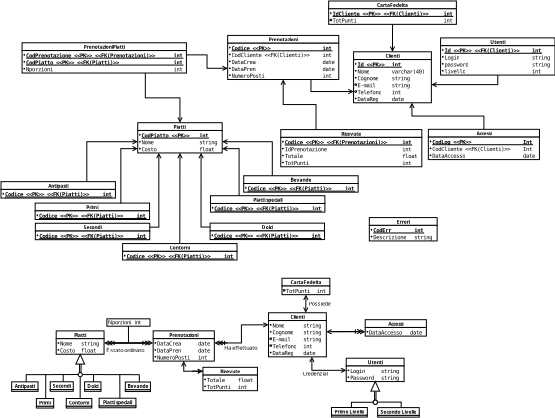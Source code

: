 <?xml version="1.0" encoding="UTF-8"?>
<dia:diagram xmlns:dia="http://www.lysator.liu.se/~alla/dia/">
  <dia:layer name="Sfondo" visible="true" active="true">
    <dia:object type="Database - Table" version="0" id="O0">
      <dia:attribute name="obj_pos">
        <dia:point val="9.152,17.036"/>
      </dia:attribute>
      <dia:attribute name="obj_bb">
        <dia:rectangle val="9.152,17.036;18.922,20.536"/>
      </dia:attribute>
      <dia:attribute name="meta">
        <dia:composite type="dict"/>
      </dia:attribute>
      <dia:attribute name="elem_corner">
        <dia:point val="9.152,17.036"/>
      </dia:attribute>
      <dia:attribute name="elem_width">
        <dia:real val="9.77"/>
      </dia:attribute>
      <dia:attribute name="elem_height">
        <dia:real val="3.5"/>
      </dia:attribute>
      <dia:attribute name="text_colour">
        <dia:color val="#000000"/>
      </dia:attribute>
      <dia:attribute name="line_colour">
        <dia:color val="#000000"/>
      </dia:attribute>
      <dia:attribute name="fill_colour">
        <dia:color val="#ffffff"/>
      </dia:attribute>
      <dia:attribute name="line_width">
        <dia:real val="0.1"/>
      </dia:attribute>
      <dia:attribute name="name">
        <dia:string>#Piatti#</dia:string>
      </dia:attribute>
      <dia:attribute name="comment">
        <dia:string>##</dia:string>
      </dia:attribute>
      <dia:attribute name="visible_comment">
        <dia:boolean val="false"/>
      </dia:attribute>
      <dia:attribute name="tagging_comment">
        <dia:boolean val="false"/>
      </dia:attribute>
      <dia:attribute name="underline_primary_key">
        <dia:boolean val="true"/>
      </dia:attribute>
      <dia:attribute name="bold_primary_keys">
        <dia:boolean val="true"/>
      </dia:attribute>
      <dia:attribute name="normal_font">
        <dia:font family="monospace" style="0" name="Courier"/>
      </dia:attribute>
      <dia:attribute name="name_font">
        <dia:font family="sans" style="80" name="Helvetica-Bold"/>
      </dia:attribute>
      <dia:attribute name="comment_font">
        <dia:font family="sans" style="8" name="Helvetica-Oblique"/>
      </dia:attribute>
      <dia:attribute name="normal_font_height">
        <dia:real val="0.8"/>
      </dia:attribute>
      <dia:attribute name="name_font_height">
        <dia:real val="0.7"/>
      </dia:attribute>
      <dia:attribute name="comment_font_height">
        <dia:real val="0.7"/>
      </dia:attribute>
      <dia:attribute name="attributes">
        <dia:composite type="table_attribute">
          <dia:attribute name="name">
            <dia:string>#CodPiatto &lt;&lt;PK&gt;&gt;#</dia:string>
          </dia:attribute>
          <dia:attribute name="type">
            <dia:string>#int#</dia:string>
          </dia:attribute>
          <dia:attribute name="comment">
            <dia:string>##</dia:string>
          </dia:attribute>
          <dia:attribute name="primary_key">
            <dia:boolean val="true"/>
          </dia:attribute>
          <dia:attribute name="nullable">
            <dia:boolean val="false"/>
          </dia:attribute>
          <dia:attribute name="unique">
            <dia:boolean val="true"/>
          </dia:attribute>
        </dia:composite>
        <dia:composite type="table_attribute">
          <dia:attribute name="name">
            <dia:string>#Nome#</dia:string>
          </dia:attribute>
          <dia:attribute name="type">
            <dia:string>#string#</dia:string>
          </dia:attribute>
          <dia:attribute name="comment">
            <dia:string>##</dia:string>
          </dia:attribute>
          <dia:attribute name="primary_key">
            <dia:boolean val="false"/>
          </dia:attribute>
          <dia:attribute name="nullable">
            <dia:boolean val="false"/>
          </dia:attribute>
          <dia:attribute name="unique">
            <dia:boolean val="true"/>
          </dia:attribute>
        </dia:composite>
        <dia:composite type="table_attribute">
          <dia:attribute name="name">
            <dia:string>#Costo#</dia:string>
          </dia:attribute>
          <dia:attribute name="type">
            <dia:string>#float#</dia:string>
          </dia:attribute>
          <dia:attribute name="comment">
            <dia:string>##</dia:string>
          </dia:attribute>
          <dia:attribute name="primary_key">
            <dia:boolean val="false"/>
          </dia:attribute>
          <dia:attribute name="nullable">
            <dia:boolean val="false"/>
          </dia:attribute>
          <dia:attribute name="unique">
            <dia:boolean val="false"/>
          </dia:attribute>
        </dia:composite>
      </dia:attribute>
    </dia:object>
    <dia:object type="Database - Table" version="0" id="O1">
      <dia:attribute name="obj_pos">
        <dia:point val="-6.662,23.855"/>
      </dia:attribute>
      <dia:attribute name="obj_bb">
        <dia:rectangle val="-6.662,23.855;6.573,25.756"/>
      </dia:attribute>
      <dia:attribute name="meta">
        <dia:composite type="dict"/>
      </dia:attribute>
      <dia:attribute name="elem_corner">
        <dia:point val="-6.662,23.855"/>
      </dia:attribute>
      <dia:attribute name="elem_width">
        <dia:real val="13.235"/>
      </dia:attribute>
      <dia:attribute name="elem_height">
        <dia:real val="1.9"/>
      </dia:attribute>
      <dia:attribute name="text_colour">
        <dia:color val="#000000"/>
      </dia:attribute>
      <dia:attribute name="line_colour">
        <dia:color val="#000000"/>
      </dia:attribute>
      <dia:attribute name="fill_colour">
        <dia:color val="#ffffff"/>
      </dia:attribute>
      <dia:attribute name="line_width">
        <dia:real val="0.1"/>
      </dia:attribute>
      <dia:attribute name="name">
        <dia:string>#Antipasti#</dia:string>
      </dia:attribute>
      <dia:attribute name="comment">
        <dia:string>##</dia:string>
      </dia:attribute>
      <dia:attribute name="visible_comment">
        <dia:boolean val="false"/>
      </dia:attribute>
      <dia:attribute name="tagging_comment">
        <dia:boolean val="false"/>
      </dia:attribute>
      <dia:attribute name="underline_primary_key">
        <dia:boolean val="true"/>
      </dia:attribute>
      <dia:attribute name="bold_primary_keys">
        <dia:boolean val="true"/>
      </dia:attribute>
      <dia:attribute name="normal_font">
        <dia:font family="monospace" style="0" name="Courier"/>
      </dia:attribute>
      <dia:attribute name="name_font">
        <dia:font family="sans" style="80" name="Helvetica-Bold"/>
      </dia:attribute>
      <dia:attribute name="comment_font">
        <dia:font family="sans" style="8" name="Helvetica-Oblique"/>
      </dia:attribute>
      <dia:attribute name="normal_font_height">
        <dia:real val="0.8"/>
      </dia:attribute>
      <dia:attribute name="name_font_height">
        <dia:real val="0.7"/>
      </dia:attribute>
      <dia:attribute name="comment_font_height">
        <dia:real val="0.7"/>
      </dia:attribute>
      <dia:attribute name="attributes">
        <dia:composite type="table_attribute">
          <dia:attribute name="name">
            <dia:string>#Codice &lt;&lt;PK&gt;&gt; &lt;&lt;FK(Piatti)&gt;&gt;#</dia:string>
          </dia:attribute>
          <dia:attribute name="type">
            <dia:string>#int#</dia:string>
          </dia:attribute>
          <dia:attribute name="comment">
            <dia:string>##</dia:string>
          </dia:attribute>
          <dia:attribute name="primary_key">
            <dia:boolean val="true"/>
          </dia:attribute>
          <dia:attribute name="nullable">
            <dia:boolean val="false"/>
          </dia:attribute>
          <dia:attribute name="unique">
            <dia:boolean val="true"/>
          </dia:attribute>
        </dia:composite>
      </dia:attribute>
    </dia:object>
    <dia:object type="Database - Table" version="0" id="O2">
      <dia:attribute name="obj_pos">
        <dia:point val="-2.713,26.335"/>
      </dia:attribute>
      <dia:attribute name="obj_bb">
        <dia:rectangle val="-2.713,26.335;10.522,28.235"/>
      </dia:attribute>
      <dia:attribute name="meta">
        <dia:composite type="dict"/>
      </dia:attribute>
      <dia:attribute name="elem_corner">
        <dia:point val="-2.713,26.335"/>
      </dia:attribute>
      <dia:attribute name="elem_width">
        <dia:real val="13.235"/>
      </dia:attribute>
      <dia:attribute name="elem_height">
        <dia:real val="1.9"/>
      </dia:attribute>
      <dia:attribute name="text_colour">
        <dia:color val="#000000"/>
      </dia:attribute>
      <dia:attribute name="line_colour">
        <dia:color val="#000000"/>
      </dia:attribute>
      <dia:attribute name="fill_colour">
        <dia:color val="#ffffff"/>
      </dia:attribute>
      <dia:attribute name="line_width">
        <dia:real val="0.1"/>
      </dia:attribute>
      <dia:attribute name="name">
        <dia:string>#Primi#</dia:string>
      </dia:attribute>
      <dia:attribute name="comment">
        <dia:string>##</dia:string>
      </dia:attribute>
      <dia:attribute name="visible_comment">
        <dia:boolean val="false"/>
      </dia:attribute>
      <dia:attribute name="tagging_comment">
        <dia:boolean val="false"/>
      </dia:attribute>
      <dia:attribute name="underline_primary_key">
        <dia:boolean val="true"/>
      </dia:attribute>
      <dia:attribute name="bold_primary_keys">
        <dia:boolean val="true"/>
      </dia:attribute>
      <dia:attribute name="normal_font">
        <dia:font family="monospace" style="0" name="Courier"/>
      </dia:attribute>
      <dia:attribute name="name_font">
        <dia:font family="sans" style="80" name="Helvetica-Bold"/>
      </dia:attribute>
      <dia:attribute name="comment_font">
        <dia:font family="sans" style="8" name="Helvetica-Oblique"/>
      </dia:attribute>
      <dia:attribute name="normal_font_height">
        <dia:real val="0.8"/>
      </dia:attribute>
      <dia:attribute name="name_font_height">
        <dia:real val="0.7"/>
      </dia:attribute>
      <dia:attribute name="comment_font_height">
        <dia:real val="0.7"/>
      </dia:attribute>
      <dia:attribute name="attributes">
        <dia:composite type="table_attribute">
          <dia:attribute name="name">
            <dia:string>#Codice &lt;&lt;PK&gt;&gt; &lt;&lt;FK(Piatti)&gt;&gt;#</dia:string>
          </dia:attribute>
          <dia:attribute name="type">
            <dia:string>#int#</dia:string>
          </dia:attribute>
          <dia:attribute name="comment">
            <dia:string>##</dia:string>
          </dia:attribute>
          <dia:attribute name="primary_key">
            <dia:boolean val="true"/>
          </dia:attribute>
          <dia:attribute name="nullable">
            <dia:boolean val="false"/>
          </dia:attribute>
          <dia:attribute name="unique">
            <dia:boolean val="true"/>
          </dia:attribute>
        </dia:composite>
      </dia:attribute>
    </dia:object>
    <dia:object type="Database - Table" version="0" id="O3">
      <dia:attribute name="obj_pos">
        <dia:point val="-2.69,28.669"/>
      </dia:attribute>
      <dia:attribute name="obj_bb">
        <dia:rectangle val="-2.69,28.669;10.545,30.57"/>
      </dia:attribute>
      <dia:attribute name="meta">
        <dia:composite type="dict"/>
      </dia:attribute>
      <dia:attribute name="elem_corner">
        <dia:point val="-2.69,28.669"/>
      </dia:attribute>
      <dia:attribute name="elem_width">
        <dia:real val="13.235"/>
      </dia:attribute>
      <dia:attribute name="elem_height">
        <dia:real val="1.9"/>
      </dia:attribute>
      <dia:attribute name="text_colour">
        <dia:color val="#000000"/>
      </dia:attribute>
      <dia:attribute name="line_colour">
        <dia:color val="#000000"/>
      </dia:attribute>
      <dia:attribute name="fill_colour">
        <dia:color val="#ffffff"/>
      </dia:attribute>
      <dia:attribute name="line_width">
        <dia:real val="0.1"/>
      </dia:attribute>
      <dia:attribute name="name">
        <dia:string>#Secondi#</dia:string>
      </dia:attribute>
      <dia:attribute name="comment">
        <dia:string>##</dia:string>
      </dia:attribute>
      <dia:attribute name="visible_comment">
        <dia:boolean val="false"/>
      </dia:attribute>
      <dia:attribute name="tagging_comment">
        <dia:boolean val="false"/>
      </dia:attribute>
      <dia:attribute name="underline_primary_key">
        <dia:boolean val="true"/>
      </dia:attribute>
      <dia:attribute name="bold_primary_keys">
        <dia:boolean val="true"/>
      </dia:attribute>
      <dia:attribute name="normal_font">
        <dia:font family="monospace" style="0" name="Courier"/>
      </dia:attribute>
      <dia:attribute name="name_font">
        <dia:font family="sans" style="80" name="Helvetica-Bold"/>
      </dia:attribute>
      <dia:attribute name="comment_font">
        <dia:font family="sans" style="8" name="Helvetica-Oblique"/>
      </dia:attribute>
      <dia:attribute name="normal_font_height">
        <dia:real val="0.8"/>
      </dia:attribute>
      <dia:attribute name="name_font_height">
        <dia:real val="0.7"/>
      </dia:attribute>
      <dia:attribute name="comment_font_height">
        <dia:real val="0.7"/>
      </dia:attribute>
      <dia:attribute name="attributes">
        <dia:composite type="table_attribute">
          <dia:attribute name="name">
            <dia:string>#Codice &lt;&lt;PK&gt;&gt; &lt;&lt;FK(Piatti)&gt;&gt;#</dia:string>
          </dia:attribute>
          <dia:attribute name="type">
            <dia:string>#int#</dia:string>
          </dia:attribute>
          <dia:attribute name="comment">
            <dia:string>##</dia:string>
          </dia:attribute>
          <dia:attribute name="primary_key">
            <dia:boolean val="true"/>
          </dia:attribute>
          <dia:attribute name="nullable">
            <dia:boolean val="false"/>
          </dia:attribute>
          <dia:attribute name="unique">
            <dia:boolean val="true"/>
          </dia:attribute>
        </dia:composite>
      </dia:attribute>
    </dia:object>
    <dia:object type="Database - Table" version="0" id="O4">
      <dia:attribute name="obj_pos">
        <dia:point val="7.402,31.017"/>
      </dia:attribute>
      <dia:attribute name="obj_bb">
        <dia:rectangle val="7.402,31.017;20.637,32.917"/>
      </dia:attribute>
      <dia:attribute name="meta">
        <dia:composite type="dict"/>
      </dia:attribute>
      <dia:attribute name="elem_corner">
        <dia:point val="7.402,31.017"/>
      </dia:attribute>
      <dia:attribute name="elem_width">
        <dia:real val="13.235"/>
      </dia:attribute>
      <dia:attribute name="elem_height">
        <dia:real val="1.9"/>
      </dia:attribute>
      <dia:attribute name="text_colour">
        <dia:color val="#000000"/>
      </dia:attribute>
      <dia:attribute name="line_colour">
        <dia:color val="#000000"/>
      </dia:attribute>
      <dia:attribute name="fill_colour">
        <dia:color val="#ffffff"/>
      </dia:attribute>
      <dia:attribute name="line_width">
        <dia:real val="0.1"/>
      </dia:attribute>
      <dia:attribute name="name">
        <dia:string>#Contorni#</dia:string>
      </dia:attribute>
      <dia:attribute name="comment">
        <dia:string>#
#</dia:string>
      </dia:attribute>
      <dia:attribute name="visible_comment">
        <dia:boolean val="false"/>
      </dia:attribute>
      <dia:attribute name="tagging_comment">
        <dia:boolean val="false"/>
      </dia:attribute>
      <dia:attribute name="underline_primary_key">
        <dia:boolean val="true"/>
      </dia:attribute>
      <dia:attribute name="bold_primary_keys">
        <dia:boolean val="true"/>
      </dia:attribute>
      <dia:attribute name="normal_font">
        <dia:font family="monospace" style="0" name="Courier"/>
      </dia:attribute>
      <dia:attribute name="name_font">
        <dia:font family="sans" style="80" name="Helvetica-Bold"/>
      </dia:attribute>
      <dia:attribute name="comment_font">
        <dia:font family="sans" style="8" name="Helvetica-Oblique"/>
      </dia:attribute>
      <dia:attribute name="normal_font_height">
        <dia:real val="0.8"/>
      </dia:attribute>
      <dia:attribute name="name_font_height">
        <dia:real val="0.7"/>
      </dia:attribute>
      <dia:attribute name="comment_font_height">
        <dia:real val="0.7"/>
      </dia:attribute>
      <dia:attribute name="attributes">
        <dia:composite type="table_attribute">
          <dia:attribute name="name">
            <dia:string>#Codice &lt;&lt;PK&gt;&gt; &lt;&lt;FK(Piatti)&gt;&gt;#</dia:string>
          </dia:attribute>
          <dia:attribute name="type">
            <dia:string>#int#</dia:string>
          </dia:attribute>
          <dia:attribute name="comment">
            <dia:string>##</dia:string>
          </dia:attribute>
          <dia:attribute name="primary_key">
            <dia:boolean val="true"/>
          </dia:attribute>
          <dia:attribute name="nullable">
            <dia:boolean val="false"/>
          </dia:attribute>
          <dia:attribute name="unique">
            <dia:boolean val="true"/>
          </dia:attribute>
        </dia:composite>
      </dia:attribute>
    </dia:object>
    <dia:object type="Database - Table" version="0" id="O5">
      <dia:attribute name="obj_pos">
        <dia:point val="17.525,28.655"/>
      </dia:attribute>
      <dia:attribute name="obj_bb">
        <dia:rectangle val="17.525,28.655;30.76,30.555"/>
      </dia:attribute>
      <dia:attribute name="meta">
        <dia:composite type="dict"/>
      </dia:attribute>
      <dia:attribute name="elem_corner">
        <dia:point val="17.525,28.655"/>
      </dia:attribute>
      <dia:attribute name="elem_width">
        <dia:real val="13.235"/>
      </dia:attribute>
      <dia:attribute name="elem_height">
        <dia:real val="1.9"/>
      </dia:attribute>
      <dia:attribute name="text_colour">
        <dia:color val="#000000"/>
      </dia:attribute>
      <dia:attribute name="line_colour">
        <dia:color val="#000000"/>
      </dia:attribute>
      <dia:attribute name="fill_colour">
        <dia:color val="#ffffff"/>
      </dia:attribute>
      <dia:attribute name="line_width">
        <dia:real val="0.1"/>
      </dia:attribute>
      <dia:attribute name="name">
        <dia:string>#Dolci#</dia:string>
      </dia:attribute>
      <dia:attribute name="comment">
        <dia:string>##</dia:string>
      </dia:attribute>
      <dia:attribute name="visible_comment">
        <dia:boolean val="false"/>
      </dia:attribute>
      <dia:attribute name="tagging_comment">
        <dia:boolean val="false"/>
      </dia:attribute>
      <dia:attribute name="underline_primary_key">
        <dia:boolean val="true"/>
      </dia:attribute>
      <dia:attribute name="bold_primary_keys">
        <dia:boolean val="true"/>
      </dia:attribute>
      <dia:attribute name="normal_font">
        <dia:font family="monospace" style="0" name="Courier"/>
      </dia:attribute>
      <dia:attribute name="name_font">
        <dia:font family="sans" style="80" name="Helvetica-Bold"/>
      </dia:attribute>
      <dia:attribute name="comment_font">
        <dia:font family="sans" style="8" name="Helvetica-Oblique"/>
      </dia:attribute>
      <dia:attribute name="normal_font_height">
        <dia:real val="0.8"/>
      </dia:attribute>
      <dia:attribute name="name_font_height">
        <dia:real val="0.7"/>
      </dia:attribute>
      <dia:attribute name="comment_font_height">
        <dia:real val="0.7"/>
      </dia:attribute>
      <dia:attribute name="attributes">
        <dia:composite type="table_attribute">
          <dia:attribute name="name">
            <dia:string>#Codice &lt;&lt;PK&gt;&gt; &lt;&lt;FK(Piatti)&gt;&gt;#</dia:string>
          </dia:attribute>
          <dia:attribute name="type">
            <dia:string>#int#</dia:string>
          </dia:attribute>
          <dia:attribute name="comment">
            <dia:string>##</dia:string>
          </dia:attribute>
          <dia:attribute name="primary_key">
            <dia:boolean val="true"/>
          </dia:attribute>
          <dia:attribute name="nullable">
            <dia:boolean val="false"/>
          </dia:attribute>
          <dia:attribute name="unique">
            <dia:boolean val="true"/>
          </dia:attribute>
        </dia:composite>
      </dia:attribute>
    </dia:object>
    <dia:object type="Database - Table" version="0" id="O6">
      <dia:attribute name="obj_pos">
        <dia:point val="17.568,25.481"/>
      </dia:attribute>
      <dia:attribute name="obj_bb">
        <dia:rectangle val="17.568,25.481;30.803,27.381"/>
      </dia:attribute>
      <dia:attribute name="meta">
        <dia:composite type="dict"/>
      </dia:attribute>
      <dia:attribute name="elem_corner">
        <dia:point val="17.568,25.481"/>
      </dia:attribute>
      <dia:attribute name="elem_width">
        <dia:real val="13.235"/>
      </dia:attribute>
      <dia:attribute name="elem_height">
        <dia:real val="1.9"/>
      </dia:attribute>
      <dia:attribute name="text_colour">
        <dia:color val="#000000"/>
      </dia:attribute>
      <dia:attribute name="line_colour">
        <dia:color val="#000000"/>
      </dia:attribute>
      <dia:attribute name="fill_colour">
        <dia:color val="#ffffff"/>
      </dia:attribute>
      <dia:attribute name="line_width">
        <dia:real val="0.1"/>
      </dia:attribute>
      <dia:attribute name="name">
        <dia:string>#Piatti speciali#</dia:string>
      </dia:attribute>
      <dia:attribute name="comment">
        <dia:string>##</dia:string>
      </dia:attribute>
      <dia:attribute name="visible_comment">
        <dia:boolean val="false"/>
      </dia:attribute>
      <dia:attribute name="tagging_comment">
        <dia:boolean val="false"/>
      </dia:attribute>
      <dia:attribute name="underline_primary_key">
        <dia:boolean val="true"/>
      </dia:attribute>
      <dia:attribute name="bold_primary_keys">
        <dia:boolean val="true"/>
      </dia:attribute>
      <dia:attribute name="normal_font">
        <dia:font family="monospace" style="0" name="Courier"/>
      </dia:attribute>
      <dia:attribute name="name_font">
        <dia:font family="sans" style="80" name="Helvetica-Bold"/>
      </dia:attribute>
      <dia:attribute name="comment_font">
        <dia:font family="sans" style="8" name="Helvetica-Oblique"/>
      </dia:attribute>
      <dia:attribute name="normal_font_height">
        <dia:real val="0.8"/>
      </dia:attribute>
      <dia:attribute name="name_font_height">
        <dia:real val="0.7"/>
      </dia:attribute>
      <dia:attribute name="comment_font_height">
        <dia:real val="0.7"/>
      </dia:attribute>
      <dia:attribute name="attributes">
        <dia:composite type="table_attribute">
          <dia:attribute name="name">
            <dia:string>#Codice &lt;&lt;PK&gt;&gt; &lt;&lt;FK(Piatti)&gt;&gt;#</dia:string>
          </dia:attribute>
          <dia:attribute name="type">
            <dia:string>#int#</dia:string>
          </dia:attribute>
          <dia:attribute name="comment">
            <dia:string>##</dia:string>
          </dia:attribute>
          <dia:attribute name="primary_key">
            <dia:boolean val="true"/>
          </dia:attribute>
          <dia:attribute name="nullable">
            <dia:boolean val="false"/>
          </dia:attribute>
          <dia:attribute name="unique">
            <dia:boolean val="true"/>
          </dia:attribute>
        </dia:composite>
      </dia:attribute>
    </dia:object>
    <dia:object type="Database - Table" version="0" id="O7">
      <dia:attribute name="obj_pos">
        <dia:point val="19.555,6.942"/>
      </dia:attribute>
      <dia:attribute name="obj_bb">
        <dia:rectangle val="19.555,6.942;32.406,12.042"/>
      </dia:attribute>
      <dia:attribute name="meta">
        <dia:composite type="dict"/>
      </dia:attribute>
      <dia:attribute name="elem_corner">
        <dia:point val="19.555,6.942"/>
      </dia:attribute>
      <dia:attribute name="elem_width">
        <dia:real val="12.85"/>
      </dia:attribute>
      <dia:attribute name="elem_height">
        <dia:real val="5.1"/>
      </dia:attribute>
      <dia:attribute name="text_colour">
        <dia:color val="#000000"/>
      </dia:attribute>
      <dia:attribute name="line_colour">
        <dia:color val="#000000"/>
      </dia:attribute>
      <dia:attribute name="fill_colour">
        <dia:color val="#ffffff"/>
      </dia:attribute>
      <dia:attribute name="line_width">
        <dia:real val="0.1"/>
      </dia:attribute>
      <dia:attribute name="name">
        <dia:string>#Prenotazioni#</dia:string>
      </dia:attribute>
      <dia:attribute name="comment">
        <dia:string>##</dia:string>
      </dia:attribute>
      <dia:attribute name="visible_comment">
        <dia:boolean val="false"/>
      </dia:attribute>
      <dia:attribute name="tagging_comment">
        <dia:boolean val="true"/>
      </dia:attribute>
      <dia:attribute name="underline_primary_key">
        <dia:boolean val="true"/>
      </dia:attribute>
      <dia:attribute name="bold_primary_keys">
        <dia:boolean val="true"/>
      </dia:attribute>
      <dia:attribute name="normal_font">
        <dia:font family="monospace" style="0" name="Courier"/>
      </dia:attribute>
      <dia:attribute name="name_font">
        <dia:font family="sans" style="80" name="Helvetica-Bold"/>
      </dia:attribute>
      <dia:attribute name="comment_font">
        <dia:font family="sans" style="8" name="Helvetica-Oblique"/>
      </dia:attribute>
      <dia:attribute name="normal_font_height">
        <dia:real val="0.8"/>
      </dia:attribute>
      <dia:attribute name="name_font_height">
        <dia:real val="0.7"/>
      </dia:attribute>
      <dia:attribute name="comment_font_height">
        <dia:real val="0.7"/>
      </dia:attribute>
      <dia:attribute name="attributes">
        <dia:composite type="table_attribute">
          <dia:attribute name="name">
            <dia:string>#Codice &lt;&lt;PK&gt;&gt;#</dia:string>
          </dia:attribute>
          <dia:attribute name="type">
            <dia:string>#int#</dia:string>
          </dia:attribute>
          <dia:attribute name="comment">
            <dia:string>##</dia:string>
          </dia:attribute>
          <dia:attribute name="primary_key">
            <dia:boolean val="true"/>
          </dia:attribute>
          <dia:attribute name="nullable">
            <dia:boolean val="false"/>
          </dia:attribute>
          <dia:attribute name="unique">
            <dia:boolean val="true"/>
          </dia:attribute>
        </dia:composite>
        <dia:composite type="table_attribute">
          <dia:attribute name="name">
            <dia:string>#CodCliente &lt;&lt;FK(Clienti)&gt;&gt;#</dia:string>
          </dia:attribute>
          <dia:attribute name="type">
            <dia:string>#int#</dia:string>
          </dia:attribute>
          <dia:attribute name="comment">
            <dia:string>##</dia:string>
          </dia:attribute>
          <dia:attribute name="primary_key">
            <dia:boolean val="false"/>
          </dia:attribute>
          <dia:attribute name="nullable">
            <dia:boolean val="false"/>
          </dia:attribute>
          <dia:attribute name="unique">
            <dia:boolean val="false"/>
          </dia:attribute>
        </dia:composite>
        <dia:composite type="table_attribute">
          <dia:attribute name="name">
            <dia:string>#DataCrea#</dia:string>
          </dia:attribute>
          <dia:attribute name="type">
            <dia:string>#date#</dia:string>
          </dia:attribute>
          <dia:attribute name="comment">
            <dia:string>#timestamp#</dia:string>
          </dia:attribute>
          <dia:attribute name="primary_key">
            <dia:boolean val="false"/>
          </dia:attribute>
          <dia:attribute name="nullable">
            <dia:boolean val="false"/>
          </dia:attribute>
          <dia:attribute name="unique">
            <dia:boolean val="false"/>
          </dia:attribute>
        </dia:composite>
        <dia:composite type="table_attribute">
          <dia:attribute name="name">
            <dia:string>#DataPren#</dia:string>
          </dia:attribute>
          <dia:attribute name="type">
            <dia:string>#date#</dia:string>
          </dia:attribute>
          <dia:attribute name="comment">
            <dia:string>##</dia:string>
          </dia:attribute>
          <dia:attribute name="primary_key">
            <dia:boolean val="false"/>
          </dia:attribute>
          <dia:attribute name="nullable">
            <dia:boolean val="false"/>
          </dia:attribute>
          <dia:attribute name="unique">
            <dia:boolean val="false"/>
          </dia:attribute>
        </dia:composite>
        <dia:composite type="table_attribute">
          <dia:attribute name="name">
            <dia:string>#NumeroPosti#</dia:string>
          </dia:attribute>
          <dia:attribute name="type">
            <dia:string>#int#</dia:string>
          </dia:attribute>
          <dia:attribute name="comment">
            <dia:string>##</dia:string>
          </dia:attribute>
          <dia:attribute name="primary_key">
            <dia:boolean val="false"/>
          </dia:attribute>
          <dia:attribute name="nullable">
            <dia:boolean val="false"/>
          </dia:attribute>
          <dia:attribute name="unique">
            <dia:boolean val="false"/>
          </dia:attribute>
        </dia:composite>
      </dia:attribute>
    </dia:object>
    <dia:object type="Database - Table" version="0" id="O8">
      <dia:attribute name="obj_pos">
        <dia:point val="34.119,8.833"/>
      </dia:attribute>
      <dia:attribute name="obj_bb">
        <dia:rectangle val="34.119,8.833;43.119,14.733"/>
      </dia:attribute>
      <dia:attribute name="meta">
        <dia:composite type="dict"/>
      </dia:attribute>
      <dia:attribute name="elem_corner">
        <dia:point val="34.119,8.833"/>
      </dia:attribute>
      <dia:attribute name="elem_width">
        <dia:real val="9"/>
      </dia:attribute>
      <dia:attribute name="elem_height">
        <dia:real val="5.9"/>
      </dia:attribute>
      <dia:attribute name="text_colour">
        <dia:color val="#000000"/>
      </dia:attribute>
      <dia:attribute name="line_colour">
        <dia:color val="#000000"/>
      </dia:attribute>
      <dia:attribute name="fill_colour">
        <dia:color val="#ffffff"/>
      </dia:attribute>
      <dia:attribute name="line_width">
        <dia:real val="0.1"/>
      </dia:attribute>
      <dia:attribute name="name">
        <dia:string>#Clienti#</dia:string>
      </dia:attribute>
      <dia:attribute name="comment">
        <dia:string>##</dia:string>
      </dia:attribute>
      <dia:attribute name="visible_comment">
        <dia:boolean val="false"/>
      </dia:attribute>
      <dia:attribute name="tagging_comment">
        <dia:boolean val="false"/>
      </dia:attribute>
      <dia:attribute name="underline_primary_key">
        <dia:boolean val="true"/>
      </dia:attribute>
      <dia:attribute name="bold_primary_keys">
        <dia:boolean val="true"/>
      </dia:attribute>
      <dia:attribute name="normal_font">
        <dia:font family="monospace" style="0" name="Courier"/>
      </dia:attribute>
      <dia:attribute name="name_font">
        <dia:font family="sans" style="80" name="Helvetica-Bold"/>
      </dia:attribute>
      <dia:attribute name="comment_font">
        <dia:font family="sans" style="8" name="Helvetica-Oblique"/>
      </dia:attribute>
      <dia:attribute name="normal_font_height">
        <dia:real val="0.8"/>
      </dia:attribute>
      <dia:attribute name="name_font_height">
        <dia:real val="0.7"/>
      </dia:attribute>
      <dia:attribute name="comment_font_height">
        <dia:real val="0.7"/>
      </dia:attribute>
      <dia:attribute name="attributes">
        <dia:composite type="table_attribute">
          <dia:attribute name="name">
            <dia:string>#Id &lt;&lt;PK&gt;&gt;#</dia:string>
          </dia:attribute>
          <dia:attribute name="type">
            <dia:string>#int#</dia:string>
          </dia:attribute>
          <dia:attribute name="comment">
            <dia:string>##</dia:string>
          </dia:attribute>
          <dia:attribute name="primary_key">
            <dia:boolean val="true"/>
          </dia:attribute>
          <dia:attribute name="nullable">
            <dia:boolean val="false"/>
          </dia:attribute>
          <dia:attribute name="unique">
            <dia:boolean val="true"/>
          </dia:attribute>
        </dia:composite>
        <dia:composite type="table_attribute">
          <dia:attribute name="name">
            <dia:string>#Nome#</dia:string>
          </dia:attribute>
          <dia:attribute name="type">
            <dia:string>#varchar(40)#</dia:string>
          </dia:attribute>
          <dia:attribute name="comment">
            <dia:string>##</dia:string>
          </dia:attribute>
          <dia:attribute name="primary_key">
            <dia:boolean val="false"/>
          </dia:attribute>
          <dia:attribute name="nullable">
            <dia:boolean val="false"/>
          </dia:attribute>
          <dia:attribute name="unique">
            <dia:boolean val="false"/>
          </dia:attribute>
        </dia:composite>
        <dia:composite type="table_attribute">
          <dia:attribute name="name">
            <dia:string>#Cognome#</dia:string>
          </dia:attribute>
          <dia:attribute name="type">
            <dia:string>#string#</dia:string>
          </dia:attribute>
          <dia:attribute name="comment">
            <dia:string>##</dia:string>
          </dia:attribute>
          <dia:attribute name="primary_key">
            <dia:boolean val="false"/>
          </dia:attribute>
          <dia:attribute name="nullable">
            <dia:boolean val="false"/>
          </dia:attribute>
          <dia:attribute name="unique">
            <dia:boolean val="false"/>
          </dia:attribute>
        </dia:composite>
        <dia:composite type="table_attribute">
          <dia:attribute name="name">
            <dia:string>#E-mail#</dia:string>
          </dia:attribute>
          <dia:attribute name="type">
            <dia:string>#string#</dia:string>
          </dia:attribute>
          <dia:attribute name="comment">
            <dia:string>##</dia:string>
          </dia:attribute>
          <dia:attribute name="primary_key">
            <dia:boolean val="false"/>
          </dia:attribute>
          <dia:attribute name="nullable">
            <dia:boolean val="true"/>
          </dia:attribute>
          <dia:attribute name="unique">
            <dia:boolean val="false"/>
          </dia:attribute>
        </dia:composite>
        <dia:composite type="table_attribute">
          <dia:attribute name="name">
            <dia:string>#Telefono#</dia:string>
          </dia:attribute>
          <dia:attribute name="type">
            <dia:string>#int#</dia:string>
          </dia:attribute>
          <dia:attribute name="comment">
            <dia:string>##</dia:string>
          </dia:attribute>
          <dia:attribute name="primary_key">
            <dia:boolean val="false"/>
          </dia:attribute>
          <dia:attribute name="nullable">
            <dia:boolean val="true"/>
          </dia:attribute>
          <dia:attribute name="unique">
            <dia:boolean val="false"/>
          </dia:attribute>
        </dia:composite>
        <dia:composite type="table_attribute">
          <dia:attribute name="name">
            <dia:string>#DataReg#</dia:string>
          </dia:attribute>
          <dia:attribute name="type">
            <dia:string>#date#</dia:string>
          </dia:attribute>
          <dia:attribute name="comment">
            <dia:string>##</dia:string>
          </dia:attribute>
          <dia:attribute name="primary_key">
            <dia:boolean val="false"/>
          </dia:attribute>
          <dia:attribute name="nullable">
            <dia:boolean val="false"/>
          </dia:attribute>
          <dia:attribute name="unique">
            <dia:boolean val="false"/>
          </dia:attribute>
        </dia:composite>
      </dia:attribute>
    </dia:object>
    <dia:object type="Standard - Text" version="1" id="O9">
      <dia:attribute name="obj_pos">
        <dia:point val="22.078,13.435"/>
      </dia:attribute>
      <dia:attribute name="obj_bb">
        <dia:rectangle val="22.078,12.84;22.078,13.587"/>
      </dia:attribute>
      <dia:attribute name="text">
        <dia:composite type="text">
          <dia:attribute name="string">
            <dia:string>##</dia:string>
          </dia:attribute>
          <dia:attribute name="font">
            <dia:font family="sans" style="0" name="Helvetica"/>
          </dia:attribute>
          <dia:attribute name="height">
            <dia:real val="0.8"/>
          </dia:attribute>
          <dia:attribute name="pos">
            <dia:point val="22.078,13.435"/>
          </dia:attribute>
          <dia:attribute name="color">
            <dia:color val="#000000"/>
          </dia:attribute>
          <dia:attribute name="alignment">
            <dia:enum val="0"/>
          </dia:attribute>
        </dia:composite>
      </dia:attribute>
      <dia:attribute name="valign">
        <dia:enum val="3"/>
      </dia:attribute>
    </dia:object>
    <dia:object type="Database - Table" version="0" id="O10">
      <dia:attribute name="obj_pos">
        <dia:point val="31.239,2.96"/>
      </dia:attribute>
      <dia:attribute name="obj_bb">
        <dia:rectangle val="31.239,2.96;46.014,5.66"/>
      </dia:attribute>
      <dia:attribute name="meta">
        <dia:composite type="dict"/>
      </dia:attribute>
      <dia:attribute name="elem_corner">
        <dia:point val="31.239,2.96"/>
      </dia:attribute>
      <dia:attribute name="elem_width">
        <dia:real val="14.775"/>
      </dia:attribute>
      <dia:attribute name="elem_height">
        <dia:real val="2.7"/>
      </dia:attribute>
      <dia:attribute name="text_colour">
        <dia:color val="#000000"/>
      </dia:attribute>
      <dia:attribute name="line_colour">
        <dia:color val="#000000"/>
      </dia:attribute>
      <dia:attribute name="fill_colour">
        <dia:color val="#ffffff"/>
      </dia:attribute>
      <dia:attribute name="line_width">
        <dia:real val="0.1"/>
      </dia:attribute>
      <dia:attribute name="name">
        <dia:string>#CartaFedelta#</dia:string>
      </dia:attribute>
      <dia:attribute name="comment">
        <dia:string>##</dia:string>
      </dia:attribute>
      <dia:attribute name="visible_comment">
        <dia:boolean val="false"/>
      </dia:attribute>
      <dia:attribute name="tagging_comment">
        <dia:boolean val="false"/>
      </dia:attribute>
      <dia:attribute name="underline_primary_key">
        <dia:boolean val="true"/>
      </dia:attribute>
      <dia:attribute name="bold_primary_keys">
        <dia:boolean val="true"/>
      </dia:attribute>
      <dia:attribute name="normal_font">
        <dia:font family="monospace" style="0" name="Courier"/>
      </dia:attribute>
      <dia:attribute name="name_font">
        <dia:font family="sans" style="80" name="Helvetica-Bold"/>
      </dia:attribute>
      <dia:attribute name="comment_font">
        <dia:font family="sans" style="8" name="Helvetica-Oblique"/>
      </dia:attribute>
      <dia:attribute name="normal_font_height">
        <dia:real val="0.8"/>
      </dia:attribute>
      <dia:attribute name="name_font_height">
        <dia:real val="0.7"/>
      </dia:attribute>
      <dia:attribute name="comment_font_height">
        <dia:real val="0.7"/>
      </dia:attribute>
      <dia:attribute name="attributes">
        <dia:composite type="table_attribute">
          <dia:attribute name="name">
            <dia:string>#IdCliente &lt;&lt;PK&gt;&gt; &lt;&lt;FK(Clienti)&gt;&gt;#</dia:string>
          </dia:attribute>
          <dia:attribute name="type">
            <dia:string>#int#</dia:string>
          </dia:attribute>
          <dia:attribute name="comment">
            <dia:string>##</dia:string>
          </dia:attribute>
          <dia:attribute name="primary_key">
            <dia:boolean val="true"/>
          </dia:attribute>
          <dia:attribute name="nullable">
            <dia:boolean val="false"/>
          </dia:attribute>
          <dia:attribute name="unique">
            <dia:boolean val="true"/>
          </dia:attribute>
        </dia:composite>
        <dia:composite type="table_attribute">
          <dia:attribute name="name">
            <dia:string>#TotPunti#</dia:string>
          </dia:attribute>
          <dia:attribute name="type">
            <dia:string>#int#</dia:string>
          </dia:attribute>
          <dia:attribute name="comment">
            <dia:string>##</dia:string>
          </dia:attribute>
          <dia:attribute name="primary_key">
            <dia:boolean val="false"/>
          </dia:attribute>
          <dia:attribute name="nullable">
            <dia:boolean val="true"/>
          </dia:attribute>
          <dia:attribute name="unique">
            <dia:boolean val="false"/>
          </dia:attribute>
        </dia:composite>
      </dia:attribute>
    </dia:object>
    <dia:object type="Database - Table" version="0" id="O11">
      <dia:attribute name="obj_pos">
        <dia:point val="42.77,17.804"/>
      </dia:attribute>
      <dia:attribute name="obj_bb">
        <dia:rectangle val="42.77,17.804;55.62,21.304"/>
      </dia:attribute>
      <dia:attribute name="meta">
        <dia:composite type="dict"/>
      </dia:attribute>
      <dia:attribute name="elem_corner">
        <dia:point val="42.77,17.804"/>
      </dia:attribute>
      <dia:attribute name="elem_width">
        <dia:real val="12.85"/>
      </dia:attribute>
      <dia:attribute name="elem_height">
        <dia:real val="3.5"/>
      </dia:attribute>
      <dia:attribute name="text_colour">
        <dia:color val="#000000"/>
      </dia:attribute>
      <dia:attribute name="line_colour">
        <dia:color val="#000000"/>
      </dia:attribute>
      <dia:attribute name="fill_colour">
        <dia:color val="#ffffff"/>
      </dia:attribute>
      <dia:attribute name="line_width">
        <dia:real val="0.1"/>
      </dia:attribute>
      <dia:attribute name="name">
        <dia:string>#Accessi#</dia:string>
      </dia:attribute>
      <dia:attribute name="comment">
        <dia:string>##</dia:string>
      </dia:attribute>
      <dia:attribute name="visible_comment">
        <dia:boolean val="false"/>
      </dia:attribute>
      <dia:attribute name="tagging_comment">
        <dia:boolean val="true"/>
      </dia:attribute>
      <dia:attribute name="underline_primary_key">
        <dia:boolean val="true"/>
      </dia:attribute>
      <dia:attribute name="bold_primary_keys">
        <dia:boolean val="true"/>
      </dia:attribute>
      <dia:attribute name="normal_font">
        <dia:font family="monospace" style="0" name="Courier"/>
      </dia:attribute>
      <dia:attribute name="name_font">
        <dia:font family="sans" style="80" name="Helvetica-Bold"/>
      </dia:attribute>
      <dia:attribute name="comment_font">
        <dia:font family="sans" style="8" name="Helvetica-Oblique"/>
      </dia:attribute>
      <dia:attribute name="normal_font_height">
        <dia:real val="0.8"/>
      </dia:attribute>
      <dia:attribute name="name_font_height">
        <dia:real val="0.7"/>
      </dia:attribute>
      <dia:attribute name="comment_font_height">
        <dia:real val="0.7"/>
      </dia:attribute>
      <dia:attribute name="attributes">
        <dia:composite type="table_attribute">
          <dia:attribute name="name">
            <dia:string>#CodLog &lt;&lt;PK&gt;&gt;#</dia:string>
          </dia:attribute>
          <dia:attribute name="type">
            <dia:string>#Int#</dia:string>
          </dia:attribute>
          <dia:attribute name="comment">
            <dia:string>##</dia:string>
          </dia:attribute>
          <dia:attribute name="primary_key">
            <dia:boolean val="true"/>
          </dia:attribute>
          <dia:attribute name="nullable">
            <dia:boolean val="false"/>
          </dia:attribute>
          <dia:attribute name="unique">
            <dia:boolean val="true"/>
          </dia:attribute>
        </dia:composite>
        <dia:composite type="table_attribute">
          <dia:attribute name="name">
            <dia:string>#CodCliente &lt;&lt;FK(Clienti)&gt;&gt;#</dia:string>
          </dia:attribute>
          <dia:attribute name="type">
            <dia:string>#Int#</dia:string>
          </dia:attribute>
          <dia:attribute name="comment">
            <dia:string>##</dia:string>
          </dia:attribute>
          <dia:attribute name="primary_key">
            <dia:boolean val="false"/>
          </dia:attribute>
          <dia:attribute name="nullable">
            <dia:boolean val="false"/>
          </dia:attribute>
          <dia:attribute name="unique">
            <dia:boolean val="false"/>
          </dia:attribute>
        </dia:composite>
        <dia:composite type="table_attribute">
          <dia:attribute name="name">
            <dia:string>#DataAccesso#</dia:string>
          </dia:attribute>
          <dia:attribute name="type">
            <dia:string>#date#</dia:string>
          </dia:attribute>
          <dia:attribute name="comment">
            <dia:string>#timestamp#</dia:string>
          </dia:attribute>
          <dia:attribute name="primary_key">
            <dia:boolean val="false"/>
          </dia:attribute>
          <dia:attribute name="nullable">
            <dia:boolean val="false"/>
          </dia:attribute>
          <dia:attribute name="unique">
            <dia:boolean val="false"/>
          </dia:attribute>
        </dia:composite>
      </dia:attribute>
    </dia:object>
    <dia:object type="Database - Table" version="0" id="O12">
      <dia:attribute name="obj_pos">
        <dia:point val="21.411,23.172"/>
      </dia:attribute>
      <dia:attribute name="obj_bb">
        <dia:rectangle val="21.411,23.172;34.646,25.072"/>
      </dia:attribute>
      <dia:attribute name="meta">
        <dia:composite type="dict"/>
      </dia:attribute>
      <dia:attribute name="elem_corner">
        <dia:point val="21.411,23.172"/>
      </dia:attribute>
      <dia:attribute name="elem_width">
        <dia:real val="13.235"/>
      </dia:attribute>
      <dia:attribute name="elem_height">
        <dia:real val="1.9"/>
      </dia:attribute>
      <dia:attribute name="text_colour">
        <dia:color val="#000000"/>
      </dia:attribute>
      <dia:attribute name="line_colour">
        <dia:color val="#000000"/>
      </dia:attribute>
      <dia:attribute name="fill_colour">
        <dia:color val="#ffffff"/>
      </dia:attribute>
      <dia:attribute name="line_width">
        <dia:real val="0.1"/>
      </dia:attribute>
      <dia:attribute name="name">
        <dia:string>#Bevande#</dia:string>
      </dia:attribute>
      <dia:attribute name="comment">
        <dia:string>##</dia:string>
      </dia:attribute>
      <dia:attribute name="visible_comment">
        <dia:boolean val="false"/>
      </dia:attribute>
      <dia:attribute name="tagging_comment">
        <dia:boolean val="true"/>
      </dia:attribute>
      <dia:attribute name="underline_primary_key">
        <dia:boolean val="true"/>
      </dia:attribute>
      <dia:attribute name="bold_primary_keys">
        <dia:boolean val="true"/>
      </dia:attribute>
      <dia:attribute name="normal_font">
        <dia:font family="monospace" style="0" name="Courier"/>
      </dia:attribute>
      <dia:attribute name="name_font">
        <dia:font family="sans" style="80" name="Helvetica-Bold"/>
      </dia:attribute>
      <dia:attribute name="comment_font">
        <dia:font family="sans" style="8" name="Helvetica-Oblique"/>
      </dia:attribute>
      <dia:attribute name="normal_font_height">
        <dia:real val="0.8"/>
      </dia:attribute>
      <dia:attribute name="name_font_height">
        <dia:real val="0.7"/>
      </dia:attribute>
      <dia:attribute name="comment_font_height">
        <dia:real val="0.7"/>
      </dia:attribute>
      <dia:attribute name="attributes">
        <dia:composite type="table_attribute">
          <dia:attribute name="name">
            <dia:string>#Codice &lt;&lt;PK&gt;&gt; &lt;&lt;FK(Piatti)&gt;&gt;#</dia:string>
          </dia:attribute>
          <dia:attribute name="type">
            <dia:string>#int#</dia:string>
          </dia:attribute>
          <dia:attribute name="comment">
            <dia:string>##</dia:string>
          </dia:attribute>
          <dia:attribute name="primary_key">
            <dia:boolean val="true"/>
          </dia:attribute>
          <dia:attribute name="nullable">
            <dia:boolean val="false"/>
          </dia:attribute>
          <dia:attribute name="unique">
            <dia:boolean val="true"/>
          </dia:attribute>
        </dia:composite>
      </dia:attribute>
    </dia:object>
    <dia:object type="Database - Table" version="0" id="O13">
      <dia:attribute name="obj_pos">
        <dia:point val="10.939,41.114"/>
      </dia:attribute>
      <dia:attribute name="obj_bb">
        <dia:rectangle val="10.939,41.114;18.014,44.614"/>
      </dia:attribute>
      <dia:attribute name="meta">
        <dia:composite type="dict"/>
      </dia:attribute>
      <dia:attribute name="elem_corner">
        <dia:point val="10.939,41.114"/>
      </dia:attribute>
      <dia:attribute name="elem_width">
        <dia:real val="7.075"/>
      </dia:attribute>
      <dia:attribute name="elem_height">
        <dia:real val="3.5"/>
      </dia:attribute>
      <dia:attribute name="text_colour">
        <dia:color val="#000000"/>
      </dia:attribute>
      <dia:attribute name="line_colour">
        <dia:color val="#000000"/>
      </dia:attribute>
      <dia:attribute name="fill_colour">
        <dia:color val="#ffffff"/>
      </dia:attribute>
      <dia:attribute name="line_width">
        <dia:real val="0.1"/>
      </dia:attribute>
      <dia:attribute name="name">
        <dia:string>#Prenotazioni#</dia:string>
      </dia:attribute>
      <dia:attribute name="comment">
        <dia:string>##</dia:string>
      </dia:attribute>
      <dia:attribute name="visible_comment">
        <dia:boolean val="false"/>
      </dia:attribute>
      <dia:attribute name="tagging_comment">
        <dia:boolean val="true"/>
      </dia:attribute>
      <dia:attribute name="underline_primary_key">
        <dia:boolean val="true"/>
      </dia:attribute>
      <dia:attribute name="bold_primary_keys">
        <dia:boolean val="true"/>
      </dia:attribute>
      <dia:attribute name="normal_font">
        <dia:font family="monospace" style="0" name="Courier"/>
      </dia:attribute>
      <dia:attribute name="name_font">
        <dia:font family="sans" style="80" name="Helvetica-Bold"/>
      </dia:attribute>
      <dia:attribute name="comment_font">
        <dia:font family="sans" style="8" name="Helvetica-Oblique"/>
      </dia:attribute>
      <dia:attribute name="normal_font_height">
        <dia:real val="0.8"/>
      </dia:attribute>
      <dia:attribute name="name_font_height">
        <dia:real val="0.7"/>
      </dia:attribute>
      <dia:attribute name="comment_font_height">
        <dia:real val="0.7"/>
      </dia:attribute>
      <dia:attribute name="attributes">
        <dia:composite type="table_attribute">
          <dia:attribute name="name">
            <dia:string>#DataCrea#</dia:string>
          </dia:attribute>
          <dia:attribute name="type">
            <dia:string>#date#</dia:string>
          </dia:attribute>
          <dia:attribute name="comment">
            <dia:string>#timestamp#</dia:string>
          </dia:attribute>
          <dia:attribute name="primary_key">
            <dia:boolean val="false"/>
          </dia:attribute>
          <dia:attribute name="nullable">
            <dia:boolean val="false"/>
          </dia:attribute>
          <dia:attribute name="unique">
            <dia:boolean val="false"/>
          </dia:attribute>
        </dia:composite>
        <dia:composite type="table_attribute">
          <dia:attribute name="name">
            <dia:string>#DataPren#</dia:string>
          </dia:attribute>
          <dia:attribute name="type">
            <dia:string>#date#</dia:string>
          </dia:attribute>
          <dia:attribute name="comment">
            <dia:string>##</dia:string>
          </dia:attribute>
          <dia:attribute name="primary_key">
            <dia:boolean val="false"/>
          </dia:attribute>
          <dia:attribute name="nullable">
            <dia:boolean val="false"/>
          </dia:attribute>
          <dia:attribute name="unique">
            <dia:boolean val="false"/>
          </dia:attribute>
        </dia:composite>
        <dia:composite type="table_attribute">
          <dia:attribute name="name">
            <dia:string>#NumeroPosti#</dia:string>
          </dia:attribute>
          <dia:attribute name="type">
            <dia:string>#int#</dia:string>
          </dia:attribute>
          <dia:attribute name="comment">
            <dia:string>##</dia:string>
          </dia:attribute>
          <dia:attribute name="primary_key">
            <dia:boolean val="false"/>
          </dia:attribute>
          <dia:attribute name="nullable">
            <dia:boolean val="false"/>
          </dia:attribute>
          <dia:attribute name="unique">
            <dia:boolean val="false"/>
          </dia:attribute>
        </dia:composite>
      </dia:attribute>
    </dia:object>
    <dia:object type="Database - Table" version="0" id="O14">
      <dia:attribute name="obj_pos">
        <dia:point val="24.281,39.02"/>
      </dia:attribute>
      <dia:attribute name="obj_bb">
        <dia:rectangle val="24.281,39.02;30.971,44.12"/>
      </dia:attribute>
      <dia:attribute name="meta">
        <dia:composite type="dict"/>
      </dia:attribute>
      <dia:attribute name="elem_corner">
        <dia:point val="24.281,39.02"/>
      </dia:attribute>
      <dia:attribute name="elem_width">
        <dia:real val="6.69"/>
      </dia:attribute>
      <dia:attribute name="elem_height">
        <dia:real val="5.1"/>
      </dia:attribute>
      <dia:attribute name="text_colour">
        <dia:color val="#000000"/>
      </dia:attribute>
      <dia:attribute name="line_colour">
        <dia:color val="#000000"/>
      </dia:attribute>
      <dia:attribute name="fill_colour">
        <dia:color val="#ffffff"/>
      </dia:attribute>
      <dia:attribute name="line_width">
        <dia:real val="0.1"/>
      </dia:attribute>
      <dia:attribute name="name">
        <dia:string>#Clienti#</dia:string>
      </dia:attribute>
      <dia:attribute name="comment">
        <dia:string>##</dia:string>
      </dia:attribute>
      <dia:attribute name="visible_comment">
        <dia:boolean val="false"/>
      </dia:attribute>
      <dia:attribute name="tagging_comment">
        <dia:boolean val="false"/>
      </dia:attribute>
      <dia:attribute name="underline_primary_key">
        <dia:boolean val="true"/>
      </dia:attribute>
      <dia:attribute name="bold_primary_keys">
        <dia:boolean val="true"/>
      </dia:attribute>
      <dia:attribute name="normal_font">
        <dia:font family="monospace" style="0" name="Courier"/>
      </dia:attribute>
      <dia:attribute name="name_font">
        <dia:font family="sans" style="80" name="Helvetica-Bold"/>
      </dia:attribute>
      <dia:attribute name="comment_font">
        <dia:font family="sans" style="8" name="Helvetica-Oblique"/>
      </dia:attribute>
      <dia:attribute name="normal_font_height">
        <dia:real val="0.8"/>
      </dia:attribute>
      <dia:attribute name="name_font_height">
        <dia:real val="0.7"/>
      </dia:attribute>
      <dia:attribute name="comment_font_height">
        <dia:real val="0.7"/>
      </dia:attribute>
      <dia:attribute name="attributes">
        <dia:composite type="table_attribute">
          <dia:attribute name="name">
            <dia:string>#Nome#</dia:string>
          </dia:attribute>
          <dia:attribute name="type">
            <dia:string>#string#</dia:string>
          </dia:attribute>
          <dia:attribute name="comment">
            <dia:string>##</dia:string>
          </dia:attribute>
          <dia:attribute name="primary_key">
            <dia:boolean val="false"/>
          </dia:attribute>
          <dia:attribute name="nullable">
            <dia:boolean val="false"/>
          </dia:attribute>
          <dia:attribute name="unique">
            <dia:boolean val="false"/>
          </dia:attribute>
        </dia:composite>
        <dia:composite type="table_attribute">
          <dia:attribute name="name">
            <dia:string>#Cognome#</dia:string>
          </dia:attribute>
          <dia:attribute name="type">
            <dia:string>#string#</dia:string>
          </dia:attribute>
          <dia:attribute name="comment">
            <dia:string>##</dia:string>
          </dia:attribute>
          <dia:attribute name="primary_key">
            <dia:boolean val="false"/>
          </dia:attribute>
          <dia:attribute name="nullable">
            <dia:boolean val="false"/>
          </dia:attribute>
          <dia:attribute name="unique">
            <dia:boolean val="false"/>
          </dia:attribute>
        </dia:composite>
        <dia:composite type="table_attribute">
          <dia:attribute name="name">
            <dia:string>#E-mail#</dia:string>
          </dia:attribute>
          <dia:attribute name="type">
            <dia:string>#string#</dia:string>
          </dia:attribute>
          <dia:attribute name="comment">
            <dia:string>##</dia:string>
          </dia:attribute>
          <dia:attribute name="primary_key">
            <dia:boolean val="false"/>
          </dia:attribute>
          <dia:attribute name="nullable">
            <dia:boolean val="true"/>
          </dia:attribute>
          <dia:attribute name="unique">
            <dia:boolean val="false"/>
          </dia:attribute>
        </dia:composite>
        <dia:composite type="table_attribute">
          <dia:attribute name="name">
            <dia:string>#Telefono#</dia:string>
          </dia:attribute>
          <dia:attribute name="type">
            <dia:string>#int#</dia:string>
          </dia:attribute>
          <dia:attribute name="comment">
            <dia:string>##</dia:string>
          </dia:attribute>
          <dia:attribute name="primary_key">
            <dia:boolean val="false"/>
          </dia:attribute>
          <dia:attribute name="nullable">
            <dia:boolean val="true"/>
          </dia:attribute>
          <dia:attribute name="unique">
            <dia:boolean val="false"/>
          </dia:attribute>
        </dia:composite>
        <dia:composite type="table_attribute">
          <dia:attribute name="name">
            <dia:string>#DataReg#</dia:string>
          </dia:attribute>
          <dia:attribute name="type">
            <dia:string>#date#</dia:string>
          </dia:attribute>
          <dia:attribute name="comment">
            <dia:string>##</dia:string>
          </dia:attribute>
          <dia:attribute name="primary_key">
            <dia:boolean val="false"/>
          </dia:attribute>
          <dia:attribute name="nullable">
            <dia:boolean val="false"/>
          </dia:attribute>
          <dia:attribute name="unique">
            <dia:boolean val="false"/>
          </dia:attribute>
        </dia:composite>
      </dia:attribute>
    </dia:object>
    <dia:object type="Standard - Text" version="1" id="O15">
      <dia:attribute name="obj_pos">
        <dia:point val="9.084,41.466"/>
      </dia:attribute>
      <dia:attribute name="obj_bb">
        <dia:rectangle val="9.084,40.871;9.084,41.618"/>
      </dia:attribute>
      <dia:attribute name="text">
        <dia:composite type="text">
          <dia:attribute name="string">
            <dia:string>##</dia:string>
          </dia:attribute>
          <dia:attribute name="font">
            <dia:font family="sans" style="0" name="Helvetica"/>
          </dia:attribute>
          <dia:attribute name="height">
            <dia:real val="0.8"/>
          </dia:attribute>
          <dia:attribute name="pos">
            <dia:point val="9.084,41.466"/>
          </dia:attribute>
          <dia:attribute name="color">
            <dia:color val="#000000"/>
          </dia:attribute>
          <dia:attribute name="alignment">
            <dia:enum val="0"/>
          </dia:attribute>
        </dia:composite>
      </dia:attribute>
      <dia:attribute name="valign">
        <dia:enum val="3"/>
      </dia:attribute>
    </dia:object>
    <dia:object type="Database - Table" version="0" id="O16">
      <dia:attribute name="obj_pos">
        <dia:point val="25.84,35.028"/>
      </dia:attribute>
      <dia:attribute name="obj_bb">
        <dia:rectangle val="25.84,35.028;31.375,36.928"/>
      </dia:attribute>
      <dia:attribute name="meta">
        <dia:composite type="dict"/>
      </dia:attribute>
      <dia:attribute name="elem_corner">
        <dia:point val="25.84,35.028"/>
      </dia:attribute>
      <dia:attribute name="elem_width">
        <dia:real val="5.535"/>
      </dia:attribute>
      <dia:attribute name="elem_height">
        <dia:real val="1.9"/>
      </dia:attribute>
      <dia:attribute name="text_colour">
        <dia:color val="#000000"/>
      </dia:attribute>
      <dia:attribute name="line_colour">
        <dia:color val="#000000"/>
      </dia:attribute>
      <dia:attribute name="fill_colour">
        <dia:color val="#ffffff"/>
      </dia:attribute>
      <dia:attribute name="line_width">
        <dia:real val="0.1"/>
      </dia:attribute>
      <dia:attribute name="name">
        <dia:string>#CartaFedelta#</dia:string>
      </dia:attribute>
      <dia:attribute name="comment">
        <dia:string>##</dia:string>
      </dia:attribute>
      <dia:attribute name="visible_comment">
        <dia:boolean val="false"/>
      </dia:attribute>
      <dia:attribute name="tagging_comment">
        <dia:boolean val="false"/>
      </dia:attribute>
      <dia:attribute name="underline_primary_key">
        <dia:boolean val="true"/>
      </dia:attribute>
      <dia:attribute name="bold_primary_keys">
        <dia:boolean val="true"/>
      </dia:attribute>
      <dia:attribute name="normal_font">
        <dia:font family="monospace" style="0" name="Courier"/>
      </dia:attribute>
      <dia:attribute name="name_font">
        <dia:font family="sans" style="80" name="Helvetica-Bold"/>
      </dia:attribute>
      <dia:attribute name="comment_font">
        <dia:font family="sans" style="8" name="Helvetica-Oblique"/>
      </dia:attribute>
      <dia:attribute name="normal_font_height">
        <dia:real val="0.8"/>
      </dia:attribute>
      <dia:attribute name="name_font_height">
        <dia:real val="0.7"/>
      </dia:attribute>
      <dia:attribute name="comment_font_height">
        <dia:real val="0.7"/>
      </dia:attribute>
      <dia:attribute name="attributes">
        <dia:composite type="table_attribute">
          <dia:attribute name="name">
            <dia:string>#TotPunti#</dia:string>
          </dia:attribute>
          <dia:attribute name="type">
            <dia:string>#int#</dia:string>
          </dia:attribute>
          <dia:attribute name="comment">
            <dia:string>##</dia:string>
          </dia:attribute>
          <dia:attribute name="primary_key">
            <dia:boolean val="false"/>
          </dia:attribute>
          <dia:attribute name="nullable">
            <dia:boolean val="true"/>
          </dia:attribute>
          <dia:attribute name="unique">
            <dia:boolean val="false"/>
          </dia:attribute>
        </dia:composite>
      </dia:attribute>
    </dia:object>
    <dia:object type="Standard - Line" version="0" id="O17">
      <dia:attribute name="obj_pos">
        <dia:point val="9.333,47.033"/>
      </dia:attribute>
      <dia:attribute name="obj_bb">
        <dia:rectangle val="9.282,46.187;9.391,47.084"/>
      </dia:attribute>
      <dia:attribute name="conn_endpoints">
        <dia:point val="9.333,47.033"/>
        <dia:point val="9.341,46.238"/>
      </dia:attribute>
      <dia:attribute name="numcp">
        <dia:int val="1"/>
      </dia:attribute>
      <dia:connections>
        <dia:connection handle="0" to="O59" connection="2"/>
      </dia:connections>
    </dia:object>
    <dia:object type="Database - Table" version="0" id="O18">
      <dia:attribute name="obj_pos">
        <dia:point val="-4.225,7.791"/>
      </dia:attribute>
      <dia:attribute name="obj_bb">
        <dia:rectangle val="-4.225,7.791;14.785,11.291"/>
      </dia:attribute>
      <dia:attribute name="meta">
        <dia:composite type="dict"/>
      </dia:attribute>
      <dia:attribute name="elem_corner">
        <dia:point val="-4.225,7.791"/>
      </dia:attribute>
      <dia:attribute name="elem_width">
        <dia:real val="19.01"/>
      </dia:attribute>
      <dia:attribute name="elem_height">
        <dia:real val="3.5"/>
      </dia:attribute>
      <dia:attribute name="text_colour">
        <dia:color val="#000000"/>
      </dia:attribute>
      <dia:attribute name="line_colour">
        <dia:color val="#000000"/>
      </dia:attribute>
      <dia:attribute name="fill_colour">
        <dia:color val="#ffffff"/>
      </dia:attribute>
      <dia:attribute name="line_width">
        <dia:real val="0.1"/>
      </dia:attribute>
      <dia:attribute name="name">
        <dia:string>#PrenotazioniPiatti#</dia:string>
      </dia:attribute>
      <dia:attribute name="comment">
        <dia:string>##</dia:string>
      </dia:attribute>
      <dia:attribute name="visible_comment">
        <dia:boolean val="false"/>
      </dia:attribute>
      <dia:attribute name="tagging_comment">
        <dia:boolean val="false"/>
      </dia:attribute>
      <dia:attribute name="underline_primary_key">
        <dia:boolean val="true"/>
      </dia:attribute>
      <dia:attribute name="bold_primary_keys">
        <dia:boolean val="true"/>
      </dia:attribute>
      <dia:attribute name="normal_font">
        <dia:font family="monospace" style="0" name="Courier"/>
      </dia:attribute>
      <dia:attribute name="name_font">
        <dia:font family="sans" style="80" name="Helvetica-Bold"/>
      </dia:attribute>
      <dia:attribute name="comment_font">
        <dia:font family="sans" style="8" name="Helvetica-Oblique"/>
      </dia:attribute>
      <dia:attribute name="normal_font_height">
        <dia:real val="0.8"/>
      </dia:attribute>
      <dia:attribute name="name_font_height">
        <dia:real val="0.7"/>
      </dia:attribute>
      <dia:attribute name="comment_font_height">
        <dia:real val="0.7"/>
      </dia:attribute>
      <dia:attribute name="attributes">
        <dia:composite type="table_attribute">
          <dia:attribute name="name">
            <dia:string>#CodPrenotazione &lt;&lt;PK&gt;&gt; &lt;&lt;FK(Prenotazioni)&gt;&gt;#</dia:string>
          </dia:attribute>
          <dia:attribute name="type">
            <dia:string>#int#</dia:string>
          </dia:attribute>
          <dia:attribute name="comment">
            <dia:string>#		#</dia:string>
          </dia:attribute>
          <dia:attribute name="primary_key">
            <dia:boolean val="true"/>
          </dia:attribute>
          <dia:attribute name="nullable">
            <dia:boolean val="false"/>
          </dia:attribute>
          <dia:attribute name="unique">
            <dia:boolean val="true"/>
          </dia:attribute>
        </dia:composite>
        <dia:composite type="table_attribute">
          <dia:attribute name="name">
            <dia:string>#CodPiatto &lt;&lt;PK&gt;&gt; &lt;&lt;FK(Piatti)&gt;&gt;#</dia:string>
          </dia:attribute>
          <dia:attribute name="type">
            <dia:string>#int#</dia:string>
          </dia:attribute>
          <dia:attribute name="comment">
            <dia:string>##</dia:string>
          </dia:attribute>
          <dia:attribute name="primary_key">
            <dia:boolean val="true"/>
          </dia:attribute>
          <dia:attribute name="nullable">
            <dia:boolean val="false"/>
          </dia:attribute>
          <dia:attribute name="unique">
            <dia:boolean val="true"/>
          </dia:attribute>
        </dia:composite>
        <dia:composite type="table_attribute">
          <dia:attribute name="name">
            <dia:string>#Nporzioni#</dia:string>
          </dia:attribute>
          <dia:attribute name="type">
            <dia:string>#int#</dia:string>
          </dia:attribute>
          <dia:attribute name="comment">
            <dia:string>##</dia:string>
          </dia:attribute>
          <dia:attribute name="primary_key">
            <dia:boolean val="false"/>
          </dia:attribute>
          <dia:attribute name="nullable">
            <dia:boolean val="false"/>
          </dia:attribute>
          <dia:attribute name="unique">
            <dia:boolean val="false"/>
          </dia:attribute>
        </dia:composite>
      </dia:attribute>
    </dia:object>
    <dia:object type="Standard - ZigZagLine" version="1" id="O19">
      <dia:attribute name="obj_pos">
        <dia:point val="14.037,17.036"/>
      </dia:attribute>
      <dia:attribute name="obj_bb">
        <dia:rectangle val="9.982,11.241;14.368,17.086"/>
      </dia:attribute>
      <dia:attribute name="orth_points">
        <dia:point val="14.037,17.036"/>
        <dia:point val="14.037,14.163"/>
        <dia:point val="10.032,14.163"/>
        <dia:point val="10.032,11.291"/>
      </dia:attribute>
      <dia:attribute name="orth_orient">
        <dia:enum val="1"/>
        <dia:enum val="0"/>
        <dia:enum val="1"/>
      </dia:attribute>
      <dia:attribute name="autorouting">
        <dia:boolean val="true"/>
      </dia:attribute>
      <dia:attribute name="start_arrow">
        <dia:enum val="1"/>
      </dia:attribute>
      <dia:attribute name="start_arrow_length">
        <dia:real val="0.5"/>
      </dia:attribute>
      <dia:attribute name="start_arrow_width">
        <dia:real val="0.5"/>
      </dia:attribute>
      <dia:connections>
        <dia:connection handle="0" to="O0" connection="2"/>
        <dia:connection handle="1" to="O18" connection="10"/>
      </dia:connections>
    </dia:object>
    <dia:object type="Standard - ZigZagLine" version="1" id="O20">
      <dia:attribute name="obj_pos">
        <dia:point val="3.264,23.855"/>
      </dia:attribute>
      <dia:attribute name="obj_bb">
        <dia:rectangle val="3.214,18.905;9.264,23.905"/>
      </dia:attribute>
      <dia:attribute name="orth_points">
        <dia:point val="3.264,23.855"/>
        <dia:point val="3.264,19.236"/>
        <dia:point val="9.152,19.236"/>
      </dia:attribute>
      <dia:attribute name="orth_orient">
        <dia:enum val="1"/>
        <dia:enum val="0"/>
      </dia:attribute>
      <dia:attribute name="autorouting">
        <dia:boolean val="true"/>
      </dia:attribute>
      <dia:attribute name="end_arrow">
        <dia:enum val="1"/>
      </dia:attribute>
      <dia:attribute name="end_arrow_length">
        <dia:real val="0.5"/>
      </dia:attribute>
      <dia:attribute name="end_arrow_width">
        <dia:real val="0.5"/>
      </dia:attribute>
      <dia:connections>
        <dia:connection handle="0" to="O1" connection="3"/>
        <dia:connection handle="1" to="O0" connection="14"/>
      </dia:connections>
    </dia:object>
    <dia:object type="Standard - ZigZagLine" version="1" id="O21">
      <dia:attribute name="obj_pos">
        <dia:point val="7.213,26.335"/>
      </dia:attribute>
      <dia:attribute name="obj_bb">
        <dia:rectangle val="7.151,19.705;9.264,26.385"/>
      </dia:attribute>
      <dia:attribute name="orth_points">
        <dia:point val="7.213,26.335"/>
        <dia:point val="7.201,26.335"/>
        <dia:point val="7.201,20.036"/>
        <dia:point val="9.152,20.036"/>
      </dia:attribute>
      <dia:attribute name="orth_orient">
        <dia:enum val="0"/>
        <dia:enum val="1"/>
        <dia:enum val="0"/>
      </dia:attribute>
      <dia:attribute name="autorouting">
        <dia:boolean val="false"/>
      </dia:attribute>
      <dia:attribute name="end_arrow">
        <dia:enum val="1"/>
      </dia:attribute>
      <dia:attribute name="end_arrow_length">
        <dia:real val="0.5"/>
      </dia:attribute>
      <dia:attribute name="end_arrow_width">
        <dia:real val="0.5"/>
      </dia:attribute>
      <dia:connections>
        <dia:connection handle="0" to="O2" connection="3"/>
        <dia:connection handle="1" to="O0" connection="16"/>
      </dia:connections>
    </dia:object>
    <dia:object type="Standard - Line" version="0" id="O22">
      <dia:attribute name="obj_pos">
        <dia:point val="14.02,31.017"/>
      </dia:attribute>
      <dia:attribute name="obj_bb">
        <dia:rectangle val="13.705,20.424;14.367,31.067"/>
      </dia:attribute>
      <dia:attribute name="conn_endpoints">
        <dia:point val="14.02,31.017"/>
        <dia:point val="14.037,20.536"/>
      </dia:attribute>
      <dia:attribute name="numcp">
        <dia:int val="1"/>
      </dia:attribute>
      <dia:attribute name="end_arrow">
        <dia:enum val="1"/>
      </dia:attribute>
      <dia:attribute name="end_arrow_length">
        <dia:real val="0.5"/>
      </dia:attribute>
      <dia:attribute name="end_arrow_width">
        <dia:real val="0.5"/>
      </dia:attribute>
      <dia:connections>
        <dia:connection handle="0" to="O4" connection="2"/>
        <dia:connection handle="1" to="O0" connection="9"/>
      </dia:connections>
    </dia:object>
    <dia:object type="Standard - ZigZagLine" version="1" id="O23">
      <dia:attribute name="obj_pos">
        <dia:point val="20.877,25.481"/>
      </dia:attribute>
      <dia:attribute name="obj_bb">
        <dia:rectangle val="18.81,19.705;20.927,25.531"/>
      </dia:attribute>
      <dia:attribute name="orth_points">
        <dia:point val="20.877,25.481"/>
        <dia:point val="20.877,20.036"/>
        <dia:point val="18.922,20.036"/>
      </dia:attribute>
      <dia:attribute name="orth_orient">
        <dia:enum val="1"/>
        <dia:enum val="0"/>
      </dia:attribute>
      <dia:attribute name="autorouting">
        <dia:boolean val="true"/>
      </dia:attribute>
      <dia:attribute name="end_arrow">
        <dia:enum val="1"/>
      </dia:attribute>
      <dia:attribute name="end_arrow_length">
        <dia:real val="0.5"/>
      </dia:attribute>
      <dia:attribute name="end_arrow_width">
        <dia:real val="0.5"/>
      </dia:attribute>
      <dia:connections>
        <dia:connection handle="0" to="O6" connection="1"/>
        <dia:connection handle="1" to="O0" connection="17"/>
      </dia:connections>
    </dia:object>
    <dia:object type="Standard - ZigZagLine" version="1" id="O24">
      <dia:attribute name="obj_pos">
        <dia:point val="24.72,23.172"/>
      </dia:attribute>
      <dia:attribute name="obj_bb">
        <dia:rectangle val="18.81,18.905;24.77,23.222"/>
      </dia:attribute>
      <dia:attribute name="orth_points">
        <dia:point val="24.72,23.172"/>
        <dia:point val="24.72,19.236"/>
        <dia:point val="18.922,19.236"/>
      </dia:attribute>
      <dia:attribute name="orth_orient">
        <dia:enum val="1"/>
        <dia:enum val="0"/>
      </dia:attribute>
      <dia:attribute name="autorouting">
        <dia:boolean val="true"/>
      </dia:attribute>
      <dia:attribute name="end_arrow">
        <dia:enum val="1"/>
      </dia:attribute>
      <dia:attribute name="end_arrow_length">
        <dia:real val="0.5"/>
      </dia:attribute>
      <dia:attribute name="end_arrow_width">
        <dia:real val="0.5"/>
      </dia:attribute>
      <dia:connections>
        <dia:connection handle="0" to="O12" connection="1"/>
        <dia:connection handle="1" to="O0" connection="15"/>
      </dia:connections>
    </dia:object>
    <dia:object type="Standard - ZigZagLine" version="1" id="O25">
      <dia:attribute name="obj_pos">
        <dia:point val="10.545,29.119"/>
      </dia:attribute>
      <dia:attribute name="obj_bb">
        <dia:rectangle val="10.495,20.424;11.926,29.169"/>
      </dia:attribute>
      <dia:attribute name="orth_points">
        <dia:point val="10.545,29.119"/>
        <dia:point val="11.595,29.119"/>
        <dia:point val="11.595,24.853"/>
        <dia:point val="11.595,24.853"/>
        <dia:point val="11.595,20.536"/>
      </dia:attribute>
      <dia:attribute name="orth_orient">
        <dia:enum val="0"/>
        <dia:enum val="1"/>
        <dia:enum val="0"/>
        <dia:enum val="1"/>
      </dia:attribute>
      <dia:attribute name="autorouting">
        <dia:boolean val="true"/>
      </dia:attribute>
      <dia:attribute name="end_arrow">
        <dia:enum val="1"/>
      </dia:attribute>
      <dia:attribute name="end_arrow_length">
        <dia:real val="0.5"/>
      </dia:attribute>
      <dia:attribute name="end_arrow_width">
        <dia:real val="0.5"/>
      </dia:attribute>
      <dia:connections>
        <dia:connection handle="0" to="O3" connection="6"/>
        <dia:connection handle="1" to="O0" connection="8"/>
      </dia:connections>
    </dia:object>
    <dia:object type="Standard - ZigZagLine" version="1" id="O26">
      <dia:attribute name="obj_pos">
        <dia:point val="17.525,29.105"/>
      </dia:attribute>
      <dia:attribute name="obj_bb">
        <dia:rectangle val="16.149,20.424;17.575,29.155"/>
      </dia:attribute>
      <dia:attribute name="orth_points">
        <dia:point val="17.525,29.105"/>
        <dia:point val="16.475,29.105"/>
        <dia:point val="16.475,24.846"/>
        <dia:point val="16.48,24.846"/>
        <dia:point val="16.48,20.536"/>
      </dia:attribute>
      <dia:attribute name="orth_orient">
        <dia:enum val="0"/>
        <dia:enum val="1"/>
        <dia:enum val="0"/>
        <dia:enum val="1"/>
      </dia:attribute>
      <dia:attribute name="autorouting">
        <dia:boolean val="true"/>
      </dia:attribute>
      <dia:attribute name="end_arrow">
        <dia:enum val="1"/>
      </dia:attribute>
      <dia:attribute name="end_arrow_length">
        <dia:real val="0.5"/>
      </dia:attribute>
      <dia:attribute name="end_arrow_width">
        <dia:real val="0.5"/>
      </dia:attribute>
      <dia:connections>
        <dia:connection handle="0" to="O5" connection="5"/>
        <dia:connection handle="1" to="O0" connection="10"/>
      </dia:connections>
    </dia:object>
    <dia:object type="Database - Table" version="0" id="O27">
      <dia:attribute name="obj_pos">
        <dia:point val="44.184,7.227"/>
      </dia:attribute>
      <dia:attribute name="obj_bb">
        <dia:rectangle val="44.184,7.227;57.419,11.527"/>
      </dia:attribute>
      <dia:attribute name="meta">
        <dia:composite type="dict"/>
      </dia:attribute>
      <dia:attribute name="elem_corner">
        <dia:point val="44.184,7.227"/>
      </dia:attribute>
      <dia:attribute name="elem_width">
        <dia:real val="13.235"/>
      </dia:attribute>
      <dia:attribute name="elem_height">
        <dia:real val="4.3"/>
      </dia:attribute>
      <dia:attribute name="text_colour">
        <dia:color val="#000000"/>
      </dia:attribute>
      <dia:attribute name="line_colour">
        <dia:color val="#000000"/>
      </dia:attribute>
      <dia:attribute name="fill_colour">
        <dia:color val="#ffffff"/>
      </dia:attribute>
      <dia:attribute name="line_width">
        <dia:real val="0.1"/>
      </dia:attribute>
      <dia:attribute name="name">
        <dia:string>#Utenti#</dia:string>
      </dia:attribute>
      <dia:attribute name="comment">
        <dia:string>##</dia:string>
      </dia:attribute>
      <dia:attribute name="visible_comment">
        <dia:boolean val="false"/>
      </dia:attribute>
      <dia:attribute name="tagging_comment">
        <dia:boolean val="false"/>
      </dia:attribute>
      <dia:attribute name="underline_primary_key">
        <dia:boolean val="true"/>
      </dia:attribute>
      <dia:attribute name="bold_primary_keys">
        <dia:boolean val="true"/>
      </dia:attribute>
      <dia:attribute name="normal_font">
        <dia:font family="monospace" style="0" name="Courier"/>
      </dia:attribute>
      <dia:attribute name="name_font">
        <dia:font family="sans" style="80" name="Helvetica-Bold"/>
      </dia:attribute>
      <dia:attribute name="comment_font">
        <dia:font family="sans" style="8" name="Helvetica-Oblique"/>
      </dia:attribute>
      <dia:attribute name="normal_font_height">
        <dia:real val="0.8"/>
      </dia:attribute>
      <dia:attribute name="name_font_height">
        <dia:real val="0.7"/>
      </dia:attribute>
      <dia:attribute name="comment_font_height">
        <dia:real val="0.7"/>
      </dia:attribute>
      <dia:attribute name="attributes">
        <dia:composite type="table_attribute">
          <dia:attribute name="name">
            <dia:string>#Id &lt;&lt;PK&gt;&gt; &lt;&lt;FK(Clienti)&gt;&gt;#</dia:string>
          </dia:attribute>
          <dia:attribute name="type">
            <dia:string>#int#</dia:string>
          </dia:attribute>
          <dia:attribute name="comment">
            <dia:string>##</dia:string>
          </dia:attribute>
          <dia:attribute name="primary_key">
            <dia:boolean val="true"/>
          </dia:attribute>
          <dia:attribute name="nullable">
            <dia:boolean val="false"/>
          </dia:attribute>
          <dia:attribute name="unique">
            <dia:boolean val="true"/>
          </dia:attribute>
        </dia:composite>
        <dia:composite type="table_attribute">
          <dia:attribute name="name">
            <dia:string>#Login#</dia:string>
          </dia:attribute>
          <dia:attribute name="type">
            <dia:string>#string#</dia:string>
          </dia:attribute>
          <dia:attribute name="comment">
            <dia:string>##</dia:string>
          </dia:attribute>
          <dia:attribute name="primary_key">
            <dia:boolean val="false"/>
          </dia:attribute>
          <dia:attribute name="nullable">
            <dia:boolean val="false"/>
          </dia:attribute>
          <dia:attribute name="unique">
            <dia:boolean val="true"/>
          </dia:attribute>
        </dia:composite>
        <dia:composite type="table_attribute">
          <dia:attribute name="name">
            <dia:string>#password#</dia:string>
          </dia:attribute>
          <dia:attribute name="type">
            <dia:string>#string#</dia:string>
          </dia:attribute>
          <dia:attribute name="comment">
            <dia:string>##</dia:string>
          </dia:attribute>
          <dia:attribute name="primary_key">
            <dia:boolean val="false"/>
          </dia:attribute>
          <dia:attribute name="nullable">
            <dia:boolean val="false"/>
          </dia:attribute>
          <dia:attribute name="unique">
            <dia:boolean val="false"/>
          </dia:attribute>
        </dia:composite>
        <dia:composite type="table_attribute">
          <dia:attribute name="name">
            <dia:string>#livello#</dia:string>
          </dia:attribute>
          <dia:attribute name="type">
            <dia:string>#int#</dia:string>
          </dia:attribute>
          <dia:attribute name="comment">
            <dia:string>##</dia:string>
          </dia:attribute>
          <dia:attribute name="primary_key">
            <dia:boolean val="false"/>
          </dia:attribute>
          <dia:attribute name="nullable">
            <dia:boolean val="false"/>
          </dia:attribute>
          <dia:attribute name="unique">
            <dia:boolean val="false"/>
          </dia:attribute>
        </dia:composite>
      </dia:attribute>
    </dia:object>
    <dia:object type="Database - Table" version="0" id="O28">
      <dia:attribute name="obj_pos">
        <dia:point val="25.699,17.834"/>
      </dia:attribute>
      <dia:attribute name="obj_bb">
        <dia:rectangle val="25.699,17.834;42.014,22.134"/>
      </dia:attribute>
      <dia:attribute name="meta">
        <dia:composite type="dict"/>
      </dia:attribute>
      <dia:attribute name="elem_corner">
        <dia:point val="25.699,17.834"/>
      </dia:attribute>
      <dia:attribute name="elem_width">
        <dia:real val="16.315"/>
      </dia:attribute>
      <dia:attribute name="elem_height">
        <dia:real val="4.3"/>
      </dia:attribute>
      <dia:attribute name="text_colour">
        <dia:color val="#000000"/>
      </dia:attribute>
      <dia:attribute name="line_colour">
        <dia:color val="#000000"/>
      </dia:attribute>
      <dia:attribute name="fill_colour">
        <dia:color val="#ffffff"/>
      </dia:attribute>
      <dia:attribute name="line_width">
        <dia:real val="0.1"/>
      </dia:attribute>
      <dia:attribute name="name">
        <dia:string>#Ricevute#</dia:string>
      </dia:attribute>
      <dia:attribute name="comment">
        <dia:string>##</dia:string>
      </dia:attribute>
      <dia:attribute name="visible_comment">
        <dia:boolean val="false"/>
      </dia:attribute>
      <dia:attribute name="tagging_comment">
        <dia:boolean val="false"/>
      </dia:attribute>
      <dia:attribute name="underline_primary_key">
        <dia:boolean val="true"/>
      </dia:attribute>
      <dia:attribute name="bold_primary_keys">
        <dia:boolean val="true"/>
      </dia:attribute>
      <dia:attribute name="normal_font">
        <dia:font family="monospace" style="0" name="Courier"/>
      </dia:attribute>
      <dia:attribute name="name_font">
        <dia:font family="sans" style="80" name="Helvetica-Bold"/>
      </dia:attribute>
      <dia:attribute name="comment_font">
        <dia:font family="sans" style="8" name="Helvetica-Oblique"/>
      </dia:attribute>
      <dia:attribute name="normal_font_height">
        <dia:real val="0.8"/>
      </dia:attribute>
      <dia:attribute name="name_font_height">
        <dia:real val="0.7"/>
      </dia:attribute>
      <dia:attribute name="comment_font_height">
        <dia:real val="0.7"/>
      </dia:attribute>
      <dia:attribute name="attributes">
        <dia:composite type="table_attribute">
          <dia:attribute name="name">
            <dia:string>#Codice &lt;&lt;PK&gt;&gt; &lt;&lt;FK(Prenotazioni)&gt;&gt;#</dia:string>
          </dia:attribute>
          <dia:attribute name="type">
            <dia:string>#int#</dia:string>
          </dia:attribute>
          <dia:attribute name="comment">
            <dia:string>##</dia:string>
          </dia:attribute>
          <dia:attribute name="primary_key">
            <dia:boolean val="true"/>
          </dia:attribute>
          <dia:attribute name="nullable">
            <dia:boolean val="false"/>
          </dia:attribute>
          <dia:attribute name="unique">
            <dia:boolean val="true"/>
          </dia:attribute>
        </dia:composite>
        <dia:composite type="table_attribute">
          <dia:attribute name="name">
            <dia:string>#IdPrenotazione#</dia:string>
          </dia:attribute>
          <dia:attribute name="type">
            <dia:string>#int#</dia:string>
          </dia:attribute>
          <dia:attribute name="comment">
            <dia:string>##</dia:string>
          </dia:attribute>
          <dia:attribute name="primary_key">
            <dia:boolean val="false"/>
          </dia:attribute>
          <dia:attribute name="nullable">
            <dia:boolean val="false"/>
          </dia:attribute>
          <dia:attribute name="unique">
            <dia:boolean val="false"/>
          </dia:attribute>
        </dia:composite>
        <dia:composite type="table_attribute">
          <dia:attribute name="name">
            <dia:string>#Totale#</dia:string>
          </dia:attribute>
          <dia:attribute name="type">
            <dia:string>#float#</dia:string>
          </dia:attribute>
          <dia:attribute name="comment">
            <dia:string>##</dia:string>
          </dia:attribute>
          <dia:attribute name="primary_key">
            <dia:boolean val="false"/>
          </dia:attribute>
          <dia:attribute name="nullable">
            <dia:boolean val="false"/>
          </dia:attribute>
          <dia:attribute name="unique">
            <dia:boolean val="false"/>
          </dia:attribute>
        </dia:composite>
        <dia:composite type="table_attribute">
          <dia:attribute name="name">
            <dia:string>#TotPunti#</dia:string>
          </dia:attribute>
          <dia:attribute name="type">
            <dia:string>#int#</dia:string>
          </dia:attribute>
          <dia:attribute name="comment">
            <dia:string>##</dia:string>
          </dia:attribute>
          <dia:attribute name="primary_key">
            <dia:boolean val="false"/>
          </dia:attribute>
          <dia:attribute name="nullable">
            <dia:boolean val="false"/>
          </dia:attribute>
          <dia:attribute name="unique">
            <dia:boolean val="false"/>
          </dia:attribute>
        </dia:composite>
      </dia:attribute>
    </dia:object>
    <dia:object type="Standard - ZigZagLine" version="1" id="O29">
      <dia:attribute name="obj_pos">
        <dia:point val="29.777,17.834"/>
      </dia:attribute>
      <dia:attribute name="obj_bb">
        <dia:rectangle val="25.65,11.93;29.828,17.884"/>
      </dia:attribute>
      <dia:attribute name="orth_points">
        <dia:point val="29.777,17.834"/>
        <dia:point val="29.777,14.938"/>
        <dia:point val="25.98,14.938"/>
        <dia:point val="25.98,12.042"/>
      </dia:attribute>
      <dia:attribute name="orth_orient">
        <dia:enum val="1"/>
        <dia:enum val="0"/>
        <dia:enum val="1"/>
      </dia:attribute>
      <dia:attribute name="autorouting">
        <dia:boolean val="true"/>
      </dia:attribute>
      <dia:attribute name="end_arrow">
        <dia:enum val="1"/>
      </dia:attribute>
      <dia:attribute name="end_arrow_length">
        <dia:real val="0.5"/>
      </dia:attribute>
      <dia:attribute name="end_arrow_width">
        <dia:real val="0.5"/>
      </dia:attribute>
      <dia:connections>
        <dia:connection handle="0" to="O28" connection="1"/>
        <dia:connection handle="1" to="O7" connection="9"/>
      </dia:connections>
    </dia:object>
    <dia:object type="Standard - Line" version="0" id="O30">
      <dia:attribute name="obj_pos">
        <dia:point val="38.627,5.66"/>
      </dia:attribute>
      <dia:attribute name="obj_bb">
        <dia:rectangle val="38.29,5.61;38.951,8.945"/>
      </dia:attribute>
      <dia:attribute name="conn_endpoints">
        <dia:point val="38.627,5.66"/>
        <dia:point val="38.619,8.833"/>
      </dia:attribute>
      <dia:attribute name="numcp">
        <dia:int val="1"/>
      </dia:attribute>
      <dia:attribute name="end_arrow">
        <dia:enum val="1"/>
      </dia:attribute>
      <dia:attribute name="end_arrow_length">
        <dia:real val="0.5"/>
      </dia:attribute>
      <dia:attribute name="end_arrow_width">
        <dia:real val="0.5"/>
      </dia:attribute>
      <dia:connections>
        <dia:connection handle="0" to="O10" connection="9"/>
        <dia:connection handle="1" to="O8" connection="2"/>
      </dia:connections>
    </dia:object>
    <dia:object type="Standard - ZigZagLine" version="1" id="O31">
      <dia:attribute name="obj_pos">
        <dia:point val="49.195,17.804"/>
      </dia:attribute>
      <dia:attribute name="obj_bb">
        <dia:rectangle val="40.538,14.621;49.245,17.854"/>
      </dia:attribute>
      <dia:attribute name="orth_points">
        <dia:point val="49.195,17.804"/>
        <dia:point val="49.195,16.268"/>
        <dia:point val="40.869,16.268"/>
        <dia:point val="40.869,14.733"/>
      </dia:attribute>
      <dia:attribute name="orth_orient">
        <dia:enum val="1"/>
        <dia:enum val="0"/>
        <dia:enum val="1"/>
      </dia:attribute>
      <dia:attribute name="autorouting">
        <dia:boolean val="true"/>
      </dia:attribute>
      <dia:attribute name="end_arrow">
        <dia:enum val="1"/>
      </dia:attribute>
      <dia:attribute name="end_arrow_length">
        <dia:real val="0.5"/>
      </dia:attribute>
      <dia:attribute name="end_arrow_width">
        <dia:real val="0.5"/>
      </dia:attribute>
      <dia:connections>
        <dia:connection handle="0" to="O11" connection="2"/>
        <dia:connection handle="1" to="O8" connection="10"/>
      </dia:connections>
    </dia:object>
    <dia:object type="Standard - ZigZagLine" version="1" id="O32">
      <dia:attribute name="obj_pos">
        <dia:point val="14.785,9.191"/>
      </dia:attribute>
      <dia:attribute name="obj_bb">
        <dia:rectangle val="14.735,9.141;19.667,11.073"/>
      </dia:attribute>
      <dia:attribute name="orth_points">
        <dia:point val="14.785,9.191"/>
        <dia:point val="17.17,9.191"/>
        <dia:point val="17.17,10.742"/>
        <dia:point val="19.555,10.742"/>
      </dia:attribute>
      <dia:attribute name="orth_orient">
        <dia:enum val="0"/>
        <dia:enum val="1"/>
        <dia:enum val="0"/>
      </dia:attribute>
      <dia:attribute name="autorouting">
        <dia:boolean val="true"/>
      </dia:attribute>
      <dia:attribute name="end_arrow">
        <dia:enum val="1"/>
      </dia:attribute>
      <dia:attribute name="end_arrow_length">
        <dia:real val="0.5"/>
      </dia:attribute>
      <dia:attribute name="end_arrow_width">
        <dia:real val="0.5"/>
      </dia:attribute>
      <dia:connections>
        <dia:connection handle="0" to="O18" connection="13"/>
        <dia:connection handle="1" to="O7" connection="18"/>
      </dia:connections>
    </dia:object>
    <dia:object type="Database - Table" version="0" id="O33">
      <dia:attribute name="obj_pos">
        <dia:point val="16.696,45.333"/>
      </dia:attribute>
      <dia:attribute name="obj_bb">
        <dia:rectangle val="16.696,45.333;23.001,48.033"/>
      </dia:attribute>
      <dia:attribute name="meta">
        <dia:composite type="dict"/>
      </dia:attribute>
      <dia:attribute name="elem_corner">
        <dia:point val="16.696,45.333"/>
      </dia:attribute>
      <dia:attribute name="elem_width">
        <dia:real val="6.305"/>
      </dia:attribute>
      <dia:attribute name="elem_height">
        <dia:real val="2.7"/>
      </dia:attribute>
      <dia:attribute name="text_colour">
        <dia:color val="#000000"/>
      </dia:attribute>
      <dia:attribute name="line_colour">
        <dia:color val="#000000"/>
      </dia:attribute>
      <dia:attribute name="fill_colour">
        <dia:color val="#ffffff"/>
      </dia:attribute>
      <dia:attribute name="line_width">
        <dia:real val="0.1"/>
      </dia:attribute>
      <dia:attribute name="name">
        <dia:string>#Ricevute#</dia:string>
      </dia:attribute>
      <dia:attribute name="comment">
        <dia:string>##</dia:string>
      </dia:attribute>
      <dia:attribute name="visible_comment">
        <dia:boolean val="false"/>
      </dia:attribute>
      <dia:attribute name="tagging_comment">
        <dia:boolean val="false"/>
      </dia:attribute>
      <dia:attribute name="underline_primary_key">
        <dia:boolean val="true"/>
      </dia:attribute>
      <dia:attribute name="bold_primary_keys">
        <dia:boolean val="true"/>
      </dia:attribute>
      <dia:attribute name="normal_font">
        <dia:font family="monospace" style="0" name="Courier"/>
      </dia:attribute>
      <dia:attribute name="name_font">
        <dia:font family="sans" style="80" name="Helvetica-Bold"/>
      </dia:attribute>
      <dia:attribute name="comment_font">
        <dia:font family="sans" style="8" name="Helvetica-Oblique"/>
      </dia:attribute>
      <dia:attribute name="normal_font_height">
        <dia:real val="0.8"/>
      </dia:attribute>
      <dia:attribute name="name_font_height">
        <dia:real val="0.7"/>
      </dia:attribute>
      <dia:attribute name="comment_font_height">
        <dia:real val="0.7"/>
      </dia:attribute>
      <dia:attribute name="attributes">
        <dia:composite type="table_attribute">
          <dia:attribute name="name">
            <dia:string>#Totale#</dia:string>
          </dia:attribute>
          <dia:attribute name="type">
            <dia:string>#float#</dia:string>
          </dia:attribute>
          <dia:attribute name="comment">
            <dia:string>##</dia:string>
          </dia:attribute>
          <dia:attribute name="primary_key">
            <dia:boolean val="false"/>
          </dia:attribute>
          <dia:attribute name="nullable">
            <dia:boolean val="false"/>
          </dia:attribute>
          <dia:attribute name="unique">
            <dia:boolean val="false"/>
          </dia:attribute>
        </dia:composite>
        <dia:composite type="table_attribute">
          <dia:attribute name="name">
            <dia:string>#TotPunti#</dia:string>
          </dia:attribute>
          <dia:attribute name="type">
            <dia:string>#int#</dia:string>
          </dia:attribute>
          <dia:attribute name="comment">
            <dia:string>##</dia:string>
          </dia:attribute>
          <dia:attribute name="primary_key">
            <dia:boolean val="false"/>
          </dia:attribute>
          <dia:attribute name="nullable">
            <dia:boolean val="false"/>
          </dia:attribute>
          <dia:attribute name="unique">
            <dia:boolean val="false"/>
          </dia:attribute>
        </dia:composite>
      </dia:attribute>
    </dia:object>
    <dia:object type="Standard - ZigZagLine" version="1" id="O34">
      <dia:attribute name="obj_pos">
        <dia:point val="16.696,45.783"/>
      </dia:attribute>
      <dia:attribute name="obj_bb">
        <dia:rectangle val="14.145,44.565;16.746,46.114"/>
      </dia:attribute>
      <dia:attribute name="orth_points">
        <dia:point val="16.696,45.783"/>
        <dia:point val="14.476,45.783"/>
        <dia:point val="14.476,44.614"/>
      </dia:attribute>
      <dia:attribute name="orth_orient">
        <dia:enum val="0"/>
        <dia:enum val="1"/>
      </dia:attribute>
      <dia:attribute name="autorouting">
        <dia:boolean val="true"/>
      </dia:attribute>
      <dia:attribute name="start_arrow">
        <dia:enum val="1"/>
      </dia:attribute>
      <dia:attribute name="start_arrow_length">
        <dia:real val="0.5"/>
      </dia:attribute>
      <dia:attribute name="start_arrow_width">
        <dia:real val="0.5"/>
      </dia:attribute>
      <dia:attribute name="end_arrow">
        <dia:enum val="1"/>
      </dia:attribute>
      <dia:attribute name="end_arrow_length">
        <dia:real val="0.5"/>
      </dia:attribute>
      <dia:attribute name="end_arrow_width">
        <dia:real val="0.5"/>
      </dia:attribute>
      <dia:connections>
        <dia:connection handle="0" to="O33" connection="5"/>
        <dia:connection handle="1" to="O13" connection="9"/>
      </dia:connections>
    </dia:object>
    <dia:object type="Standard - ZigZagLine" version="1" id="O35">
      <dia:attribute name="obj_pos">
        <dia:point val="29.299,44.12"/>
      </dia:attribute>
      <dia:attribute name="obj_bb">
        <dia:rectangle val="28.968,44.07;33.321,46.01"/>
      </dia:attribute>
      <dia:attribute name="orth_points">
        <dia:point val="29.299,44.12"/>
        <dia:point val="29.299,45.679"/>
        <dia:point val="33.271,45.679"/>
      </dia:attribute>
      <dia:attribute name="orth_orient">
        <dia:enum val="1"/>
        <dia:enum val="0"/>
      </dia:attribute>
      <dia:attribute name="autorouting">
        <dia:boolean val="true"/>
      </dia:attribute>
      <dia:attribute name="start_arrow">
        <dia:enum val="1"/>
      </dia:attribute>
      <dia:attribute name="start_arrow_length">
        <dia:real val="0.5"/>
      </dia:attribute>
      <dia:attribute name="start_arrow_width">
        <dia:real val="0.5"/>
      </dia:attribute>
      <dia:attribute name="end_arrow">
        <dia:enum val="1"/>
      </dia:attribute>
      <dia:attribute name="end_arrow_length">
        <dia:real val="0.5"/>
      </dia:attribute>
      <dia:attribute name="end_arrow_width">
        <dia:real val="0.5"/>
      </dia:attribute>
      <dia:connections>
        <dia:connection handle="0" to="O14" connection="10"/>
        <dia:connection handle="1" to="O71" connection="12"/>
      </dia:connections>
    </dia:object>
    <dia:object type="Standard - ZigZagLine" version="1" id="O36">
      <dia:attribute name="obj_pos">
        <dia:point val="50.801,11.527"/>
      </dia:attribute>
      <dia:attribute name="obj_bb">
        <dia:rectangle val="43.007,11.477;50.851,12.964"/>
      </dia:attribute>
      <dia:attribute name="orth_points">
        <dia:point val="50.801,11.527"/>
        <dia:point val="50.801,12.633"/>
        <dia:point val="43.119,12.633"/>
      </dia:attribute>
      <dia:attribute name="orth_orient">
        <dia:enum val="1"/>
        <dia:enum val="0"/>
      </dia:attribute>
      <dia:attribute name="autorouting">
        <dia:boolean val="true"/>
      </dia:attribute>
      <dia:attribute name="end_arrow">
        <dia:enum val="1"/>
      </dia:attribute>
      <dia:attribute name="end_arrow_length">
        <dia:real val="0.5"/>
      </dia:attribute>
      <dia:attribute name="end_arrow_width">
        <dia:real val="0.5"/>
      </dia:attribute>
      <dia:connections>
        <dia:connection handle="0" to="O27" connection="9"/>
        <dia:connection handle="1" to="O8" connection="19"/>
      </dia:connections>
    </dia:object>
    <dia:object type="Standard - ZigZagLine" version="1" id="O37">
      <dia:attribute name="obj_pos">
        <dia:point val="29.193,12.042"/>
      </dia:attribute>
      <dia:attribute name="obj_bb">
        <dia:rectangle val="29.143,11.992;34.231,13.764"/>
      </dia:attribute>
      <dia:attribute name="orth_points">
        <dia:point val="29.193,12.042"/>
        <dia:point val="29.193,13.433"/>
        <dia:point val="34.119,13.433"/>
      </dia:attribute>
      <dia:attribute name="orth_orient">
        <dia:enum val="1"/>
        <dia:enum val="0"/>
      </dia:attribute>
      <dia:attribute name="autorouting">
        <dia:boolean val="true"/>
      </dia:attribute>
      <dia:attribute name="end_arrow">
        <dia:enum val="1"/>
      </dia:attribute>
      <dia:attribute name="end_arrow_length">
        <dia:real val="0.5"/>
      </dia:attribute>
      <dia:attribute name="end_arrow_width">
        <dia:real val="0.5"/>
      </dia:attribute>
      <dia:connections>
        <dia:connection handle="0" to="O7" connection="10"/>
        <dia:connection handle="1" to="O8" connection="20"/>
      </dia:connections>
    </dia:object>
    <dia:object type="Database - Table" version="0" id="O38">
      <dia:attribute name="obj_pos">
        <dia:point val="35.942,28.013"/>
      </dia:attribute>
      <dia:attribute name="obj_bb">
        <dia:rectangle val="35.942,28.013;43.787,30.713"/>
      </dia:attribute>
      <dia:attribute name="meta">
        <dia:composite type="dict"/>
      </dia:attribute>
      <dia:attribute name="elem_corner">
        <dia:point val="35.942,28.013"/>
      </dia:attribute>
      <dia:attribute name="elem_width">
        <dia:real val="7.845"/>
      </dia:attribute>
      <dia:attribute name="elem_height">
        <dia:real val="2.7"/>
      </dia:attribute>
      <dia:attribute name="text_colour">
        <dia:color val="#000000"/>
      </dia:attribute>
      <dia:attribute name="line_colour">
        <dia:color val="#000000"/>
      </dia:attribute>
      <dia:attribute name="fill_colour">
        <dia:color val="#ffffff"/>
      </dia:attribute>
      <dia:attribute name="line_width">
        <dia:real val="0.1"/>
      </dia:attribute>
      <dia:attribute name="name">
        <dia:string>#Errori#</dia:string>
      </dia:attribute>
      <dia:attribute name="comment">
        <dia:string>##</dia:string>
      </dia:attribute>
      <dia:attribute name="visible_comment">
        <dia:boolean val="false"/>
      </dia:attribute>
      <dia:attribute name="tagging_comment">
        <dia:boolean val="false"/>
      </dia:attribute>
      <dia:attribute name="underline_primary_key">
        <dia:boolean val="true"/>
      </dia:attribute>
      <dia:attribute name="bold_primary_keys">
        <dia:boolean val="true"/>
      </dia:attribute>
      <dia:attribute name="normal_font">
        <dia:font family="monospace" style="0" name="Courier"/>
      </dia:attribute>
      <dia:attribute name="name_font">
        <dia:font family="sans" style="80" name="Helvetica-Bold"/>
      </dia:attribute>
      <dia:attribute name="comment_font">
        <dia:font family="sans" style="8" name="Helvetica-Oblique"/>
      </dia:attribute>
      <dia:attribute name="normal_font_height">
        <dia:real val="0.8"/>
      </dia:attribute>
      <dia:attribute name="name_font_height">
        <dia:real val="0.7"/>
      </dia:attribute>
      <dia:attribute name="comment_font_height">
        <dia:real val="0.7"/>
      </dia:attribute>
      <dia:attribute name="attributes">
        <dia:composite type="table_attribute">
          <dia:attribute name="name">
            <dia:string>#CodErr#</dia:string>
          </dia:attribute>
          <dia:attribute name="type">
            <dia:string>#int#</dia:string>
          </dia:attribute>
          <dia:attribute name="comment">
            <dia:string>##</dia:string>
          </dia:attribute>
          <dia:attribute name="primary_key">
            <dia:boolean val="true"/>
          </dia:attribute>
          <dia:attribute name="nullable">
            <dia:boolean val="false"/>
          </dia:attribute>
          <dia:attribute name="unique">
            <dia:boolean val="true"/>
          </dia:attribute>
        </dia:composite>
        <dia:composite type="table_attribute">
          <dia:attribute name="name">
            <dia:string>#Descrizione#</dia:string>
          </dia:attribute>
          <dia:attribute name="type">
            <dia:string>#string#</dia:string>
          </dia:attribute>
          <dia:attribute name="comment">
            <dia:string>##</dia:string>
          </dia:attribute>
          <dia:attribute name="primary_key">
            <dia:boolean val="false"/>
          </dia:attribute>
          <dia:attribute name="nullable">
            <dia:boolean val="false"/>
          </dia:attribute>
          <dia:attribute name="unique">
            <dia:boolean val="true"/>
          </dia:attribute>
        </dia:composite>
      </dia:attribute>
    </dia:object>
    <dia:group>
      <dia:group>
        <dia:object type="Standard - Text" version="1" id="O39">
          <dia:attribute name="obj_pos">
            <dia:point val="5.718,40.359"/>
          </dia:attribute>
          <dia:attribute name="obj_bb">
            <dia:rectangle val="5.718,39.764;10.391,40.512"/>
          </dia:attribute>
          <dia:attribute name="text">
            <dia:composite type="text">
              <dia:attribute name="string">
                <dia:string>#Nporzioni    int#</dia:string>
              </dia:attribute>
              <dia:attribute name="font">
                <dia:font family="sans" style="0" name="Helvetica"/>
              </dia:attribute>
              <dia:attribute name="height">
                <dia:real val="0.8"/>
              </dia:attribute>
              <dia:attribute name="pos">
                <dia:point val="5.718,40.359"/>
              </dia:attribute>
              <dia:attribute name="color">
                <dia:color val="#000000"/>
              </dia:attribute>
              <dia:attribute name="alignment">
                <dia:enum val="0"/>
              </dia:attribute>
            </dia:composite>
          </dia:attribute>
          <dia:attribute name="valign">
            <dia:enum val="3"/>
          </dia:attribute>
        </dia:object>
        <dia:object type="Standard - Box" version="0" id="O40">
          <dia:attribute name="obj_pos">
            <dia:point val="5.585,39.722"/>
          </dia:attribute>
          <dia:attribute name="obj_bb">
            <dia:rectangle val="5.535,39.672;10.622,40.627"/>
          </dia:attribute>
          <dia:attribute name="elem_corner">
            <dia:point val="5.585,39.722"/>
          </dia:attribute>
          <dia:attribute name="elem_width">
            <dia:real val="4.987"/>
          </dia:attribute>
          <dia:attribute name="elem_height">
            <dia:real val="0.855"/>
          </dia:attribute>
          <dia:attribute name="border_width">
            <dia:real val="0.1"/>
          </dia:attribute>
          <dia:attribute name="show_background">
            <dia:boolean val="false"/>
          </dia:attribute>
        </dia:object>
      </dia:group>
      <dia:group>
        <dia:object type="Standard - Text" version="1" id="O41">
          <dia:attribute name="obj_pos">
            <dia:point val="5.515,43.576"/>
          </dia:attribute>
          <dia:attribute name="obj_bb">
            <dia:rectangle val="5.515,42.981;10.612,43.728"/>
          </dia:attribute>
          <dia:attribute name="text">
            <dia:composite type="text">
              <dia:attribute name="string">
                <dia:string>#È stato ordinato#</dia:string>
              </dia:attribute>
              <dia:attribute name="font">
                <dia:font family="sans" style="0" name="Helvetica"/>
              </dia:attribute>
              <dia:attribute name="height">
                <dia:real val="0.8"/>
              </dia:attribute>
              <dia:attribute name="pos">
                <dia:point val="5.515,43.576"/>
              </dia:attribute>
              <dia:attribute name="color">
                <dia:color val="#000000"/>
              </dia:attribute>
              <dia:attribute name="alignment">
                <dia:enum val="0"/>
              </dia:attribute>
            </dia:composite>
          </dia:attribute>
          <dia:attribute name="valign">
            <dia:enum val="3"/>
          </dia:attribute>
        </dia:object>
        <dia:group>
          <dia:object type="Standard - Line" version="0" id="O42">
            <dia:attribute name="obj_pos">
              <dia:point val="5.92,42.521"/>
            </dia:attribute>
            <dia:attribute name="obj_bb">
              <dia:rectangle val="5.808,42.187;10.362,42.852"/>
            </dia:attribute>
            <dia:attribute name="conn_endpoints">
              <dia:point val="5.92,42.521"/>
              <dia:point val="10.25,42.517"/>
            </dia:attribute>
            <dia:attribute name="numcp">
              <dia:int val="1"/>
            </dia:attribute>
            <dia:attribute name="start_arrow">
              <dia:enum val="21"/>
            </dia:attribute>
            <dia:attribute name="start_arrow_length">
              <dia:real val="0.5"/>
            </dia:attribute>
            <dia:attribute name="start_arrow_width">
              <dia:real val="0.5"/>
            </dia:attribute>
            <dia:attribute name="end_arrow">
              <dia:enum val="21"/>
            </dia:attribute>
            <dia:attribute name="end_arrow_length">
              <dia:real val="0.5"/>
            </dia:attribute>
            <dia:attribute name="end_arrow_width">
              <dia:real val="0.5"/>
            </dia:attribute>
          </dia:object>
          <dia:object type="Standard - Line" version="0" id="O43">
            <dia:attribute name="obj_pos">
              <dia:point val="5.257,42.519"/>
            </dia:attribute>
            <dia:attribute name="obj_bb">
              <dia:rectangle val="5.207,42.184;10.989,42.849"/>
            </dia:attribute>
            <dia:attribute name="conn_endpoints">
              <dia:point val="5.257,42.519"/>
              <dia:point val="10.939,42.514"/>
            </dia:attribute>
            <dia:attribute name="numcp">
              <dia:int val="2"/>
            </dia:attribute>
            <dia:attribute name="start_arrow">
              <dia:enum val="1"/>
            </dia:attribute>
            <dia:attribute name="start_arrow_length">
              <dia:real val="0.5"/>
            </dia:attribute>
            <dia:attribute name="start_arrow_width">
              <dia:real val="0.5"/>
            </dia:attribute>
            <dia:attribute name="end_arrow">
              <dia:enum val="1"/>
            </dia:attribute>
            <dia:attribute name="end_arrow_length">
              <dia:real val="0.5"/>
            </dia:attribute>
            <dia:attribute name="end_arrow_width">
              <dia:real val="0.5"/>
            </dia:attribute>
          </dia:object>
          <dia:object type="Standard - Line" version="0" id="O44">
            <dia:attribute name="obj_pos">
              <dia:point val="5.618,42.524"/>
            </dia:attribute>
            <dia:attribute name="obj_bb">
              <dia:rectangle val="5.568,42.193;10.634,42.855"/>
            </dia:attribute>
            <dia:attribute name="conn_endpoints">
              <dia:point val="5.618,42.524"/>
              <dia:point val="10.584,42.524"/>
            </dia:attribute>
            <dia:attribute name="numcp">
              <dia:int val="2"/>
            </dia:attribute>
            <dia:attribute name="start_arrow">
              <dia:enum val="1"/>
            </dia:attribute>
            <dia:attribute name="start_arrow_length">
              <dia:real val="0.5"/>
            </dia:attribute>
            <dia:attribute name="start_arrow_width">
              <dia:real val="0.5"/>
            </dia:attribute>
            <dia:attribute name="end_arrow">
              <dia:enum val="1"/>
            </dia:attribute>
            <dia:attribute name="end_arrow_length">
              <dia:real val="0.5"/>
            </dia:attribute>
            <dia:attribute name="end_arrow_width">
              <dia:real val="0.5"/>
            </dia:attribute>
          </dia:object>
          <dia:group>
            <dia:object type="Database - Table" version="0" id="O45">
              <dia:attribute name="obj_pos">
                <dia:point val="-0.278,41.119"/>
              </dia:attribute>
              <dia:attribute name="obj_bb">
                <dia:rectangle val="-0.278,41.119;5.257,43.819"/>
              </dia:attribute>
              <dia:attribute name="meta">
                <dia:composite type="dict"/>
              </dia:attribute>
              <dia:attribute name="elem_corner">
                <dia:point val="-0.278,41.119"/>
              </dia:attribute>
              <dia:attribute name="elem_width">
                <dia:real val="5.535"/>
              </dia:attribute>
              <dia:attribute name="elem_height">
                <dia:real val="2.7"/>
              </dia:attribute>
              <dia:attribute name="text_colour">
                <dia:color val="#000000"/>
              </dia:attribute>
              <dia:attribute name="line_colour">
                <dia:color val="#000000"/>
              </dia:attribute>
              <dia:attribute name="fill_colour">
                <dia:color val="#ffffff"/>
              </dia:attribute>
              <dia:attribute name="line_width">
                <dia:real val="0.1"/>
              </dia:attribute>
              <dia:attribute name="name">
                <dia:string>#Piatti#</dia:string>
              </dia:attribute>
              <dia:attribute name="comment">
                <dia:string>##</dia:string>
              </dia:attribute>
              <dia:attribute name="visible_comment">
                <dia:boolean val="false"/>
              </dia:attribute>
              <dia:attribute name="tagging_comment">
                <dia:boolean val="false"/>
              </dia:attribute>
              <dia:attribute name="underline_primary_key">
                <dia:boolean val="true"/>
              </dia:attribute>
              <dia:attribute name="bold_primary_keys">
                <dia:boolean val="true"/>
              </dia:attribute>
              <dia:attribute name="normal_font">
                <dia:font family="monospace" style="0" name="Courier"/>
              </dia:attribute>
              <dia:attribute name="name_font">
                <dia:font family="sans" style="80" name="Helvetica-Bold"/>
              </dia:attribute>
              <dia:attribute name="comment_font">
                <dia:font family="sans" style="8" name="Helvetica-Oblique"/>
              </dia:attribute>
              <dia:attribute name="normal_font_height">
                <dia:real val="0.8"/>
              </dia:attribute>
              <dia:attribute name="name_font_height">
                <dia:real val="0.7"/>
              </dia:attribute>
              <dia:attribute name="comment_font_height">
                <dia:real val="0.7"/>
              </dia:attribute>
              <dia:attribute name="attributes">
                <dia:composite type="table_attribute">
                  <dia:attribute name="name">
                    <dia:string>#Nome#</dia:string>
                  </dia:attribute>
                  <dia:attribute name="type">
                    <dia:string>#string#</dia:string>
                  </dia:attribute>
                  <dia:attribute name="comment">
                    <dia:string>##</dia:string>
                  </dia:attribute>
                  <dia:attribute name="primary_key">
                    <dia:boolean val="false"/>
                  </dia:attribute>
                  <dia:attribute name="nullable">
                    <dia:boolean val="false"/>
                  </dia:attribute>
                  <dia:attribute name="unique">
                    <dia:boolean val="true"/>
                  </dia:attribute>
                </dia:composite>
                <dia:composite type="table_attribute">
                  <dia:attribute name="name">
                    <dia:string>#Costo#</dia:string>
                  </dia:attribute>
                  <dia:attribute name="type">
                    <dia:string>#float#</dia:string>
                  </dia:attribute>
                  <dia:attribute name="comment">
                    <dia:string>##</dia:string>
                  </dia:attribute>
                  <dia:attribute name="primary_key">
                    <dia:boolean val="false"/>
                  </dia:attribute>
                  <dia:attribute name="nullable">
                    <dia:boolean val="false"/>
                  </dia:attribute>
                  <dia:attribute name="unique">
                    <dia:boolean val="false"/>
                  </dia:attribute>
                </dia:composite>
              </dia:attribute>
            </dia:object>
            <dia:group>
              <dia:object type="Database - Table" version="0" id="O46">
                <dia:attribute name="obj_pos">
                  <dia:point val="-5.429,47.013"/>
                </dia:attribute>
                <dia:attribute name="obj_bb">
                  <dia:rectangle val="-5.429,47.013;-2.069,48.113"/>
                </dia:attribute>
                <dia:attribute name="meta">
                  <dia:composite type="dict"/>
                </dia:attribute>
                <dia:attribute name="elem_corner">
                  <dia:point val="-5.429,47.013"/>
                </dia:attribute>
                <dia:attribute name="elem_width">
                  <dia:real val="3.36"/>
                </dia:attribute>
                <dia:attribute name="elem_height">
                  <dia:real val="1.1"/>
                </dia:attribute>
                <dia:attribute name="text_colour">
                  <dia:color val="#000000"/>
                </dia:attribute>
                <dia:attribute name="line_colour">
                  <dia:color val="#000000"/>
                </dia:attribute>
                <dia:attribute name="fill_colour">
                  <dia:color val="#ffffff"/>
                </dia:attribute>
                <dia:attribute name="line_width">
                  <dia:real val="0.1"/>
                </dia:attribute>
                <dia:attribute name="name">
                  <dia:string>#Antipasti#</dia:string>
                </dia:attribute>
                <dia:attribute name="comment">
                  <dia:string>##</dia:string>
                </dia:attribute>
                <dia:attribute name="visible_comment">
                  <dia:boolean val="false"/>
                </dia:attribute>
                <dia:attribute name="tagging_comment">
                  <dia:boolean val="false"/>
                </dia:attribute>
                <dia:attribute name="underline_primary_key">
                  <dia:boolean val="true"/>
                </dia:attribute>
                <dia:attribute name="bold_primary_keys">
                  <dia:boolean val="true"/>
                </dia:attribute>
                <dia:attribute name="normal_font">
                  <dia:font family="monospace" style="0" name="Courier"/>
                </dia:attribute>
                <dia:attribute name="name_font">
                  <dia:font family="sans" style="80" name="Helvetica-Bold"/>
                </dia:attribute>
                <dia:attribute name="comment_font">
                  <dia:font family="sans" style="8" name="Helvetica-Oblique"/>
                </dia:attribute>
                <dia:attribute name="normal_font_height">
                  <dia:real val="0.8"/>
                </dia:attribute>
                <dia:attribute name="name_font_height">
                  <dia:real val="0.7"/>
                </dia:attribute>
                <dia:attribute name="comment_font_height">
                  <dia:real val="0.7"/>
                </dia:attribute>
                <dia:attribute name="attributes"/>
              </dia:object>
              <dia:object type="Database - Table" version="0" id="O47">
                <dia:attribute name="obj_pos">
                  <dia:point val="-2.568,48.943"/>
                </dia:attribute>
                <dia:attribute name="obj_bb">
                  <dia:rectangle val="-2.568,48.943;-0.415,50.043"/>
                </dia:attribute>
                <dia:attribute name="meta">
                  <dia:composite type="dict"/>
                </dia:attribute>
                <dia:attribute name="elem_corner">
                  <dia:point val="-2.568,48.943"/>
                </dia:attribute>
                <dia:attribute name="elem_width">
                  <dia:real val="2.152"/>
                </dia:attribute>
                <dia:attribute name="elem_height">
                  <dia:real val="1.1"/>
                </dia:attribute>
                <dia:attribute name="text_colour">
                  <dia:color val="#000000"/>
                </dia:attribute>
                <dia:attribute name="line_colour">
                  <dia:color val="#000000"/>
                </dia:attribute>
                <dia:attribute name="fill_colour">
                  <dia:color val="#ffffff"/>
                </dia:attribute>
                <dia:attribute name="line_width">
                  <dia:real val="0.1"/>
                </dia:attribute>
                <dia:attribute name="name">
                  <dia:string>#Primi#</dia:string>
                </dia:attribute>
                <dia:attribute name="comment">
                  <dia:string>##</dia:string>
                </dia:attribute>
                <dia:attribute name="visible_comment">
                  <dia:boolean val="false"/>
                </dia:attribute>
                <dia:attribute name="tagging_comment">
                  <dia:boolean val="false"/>
                </dia:attribute>
                <dia:attribute name="underline_primary_key">
                  <dia:boolean val="true"/>
                </dia:attribute>
                <dia:attribute name="bold_primary_keys">
                  <dia:boolean val="true"/>
                </dia:attribute>
                <dia:attribute name="normal_font">
                  <dia:font family="monospace" style="0" name="Courier"/>
                </dia:attribute>
                <dia:attribute name="name_font">
                  <dia:font family="sans" style="80" name="Helvetica-Bold"/>
                </dia:attribute>
                <dia:attribute name="comment_font">
                  <dia:font family="sans" style="8" name="Helvetica-Oblique"/>
                </dia:attribute>
                <dia:attribute name="normal_font_height">
                  <dia:real val="0.8"/>
                </dia:attribute>
                <dia:attribute name="name_font_height">
                  <dia:real val="0.7"/>
                </dia:attribute>
                <dia:attribute name="comment_font_height">
                  <dia:real val="0.7"/>
                </dia:attribute>
                <dia:attribute name="attributes"/>
              </dia:object>
              <dia:object type="Database - Table" version="0" id="O48">
                <dia:attribute name="obj_pos">
                  <dia:point val="-0.967,47.002"/>
                </dia:attribute>
                <dia:attribute name="obj_bb">
                  <dia:rectangle val="-0.967,47.002;2.023,48.102"/>
                </dia:attribute>
                <dia:attribute name="meta">
                  <dia:composite type="dict"/>
                </dia:attribute>
                <dia:attribute name="elem_corner">
                  <dia:point val="-0.967,47.002"/>
                </dia:attribute>
                <dia:attribute name="elem_width">
                  <dia:real val="2.99"/>
                </dia:attribute>
                <dia:attribute name="elem_height">
                  <dia:real val="1.1"/>
                </dia:attribute>
                <dia:attribute name="text_colour">
                  <dia:color val="#000000"/>
                </dia:attribute>
                <dia:attribute name="line_colour">
                  <dia:color val="#000000"/>
                </dia:attribute>
                <dia:attribute name="fill_colour">
                  <dia:color val="#ffffff"/>
                </dia:attribute>
                <dia:attribute name="line_width">
                  <dia:real val="0.1"/>
                </dia:attribute>
                <dia:attribute name="name">
                  <dia:string>#Secondi#</dia:string>
                </dia:attribute>
                <dia:attribute name="comment">
                  <dia:string>##</dia:string>
                </dia:attribute>
                <dia:attribute name="visible_comment">
                  <dia:boolean val="false"/>
                </dia:attribute>
                <dia:attribute name="tagging_comment">
                  <dia:boolean val="false"/>
                </dia:attribute>
                <dia:attribute name="underline_primary_key">
                  <dia:boolean val="true"/>
                </dia:attribute>
                <dia:attribute name="bold_primary_keys">
                  <dia:boolean val="true"/>
                </dia:attribute>
                <dia:attribute name="normal_font">
                  <dia:font family="monospace" style="0" name="Courier"/>
                </dia:attribute>
                <dia:attribute name="name_font">
                  <dia:font family="sans" style="80" name="Helvetica-Bold"/>
                </dia:attribute>
                <dia:attribute name="comment_font">
                  <dia:font family="sans" style="8" name="Helvetica-Oblique"/>
                </dia:attribute>
                <dia:attribute name="normal_font_height">
                  <dia:real val="0.8"/>
                </dia:attribute>
                <dia:attribute name="name_font_height">
                  <dia:real val="0.7"/>
                </dia:attribute>
                <dia:attribute name="comment_font_height">
                  <dia:real val="0.7"/>
                </dia:attribute>
                <dia:attribute name="attributes"/>
              </dia:object>
              <dia:object type="Database - Table" version="0" id="O49">
                <dia:attribute name="obj_pos">
                  <dia:point val="0.887,48.94"/>
                </dia:attribute>
                <dia:attribute name="obj_bb">
                  <dia:rectangle val="0.887,48.94;4.097,50.04"/>
                </dia:attribute>
                <dia:attribute name="meta">
                  <dia:composite type="dict"/>
                </dia:attribute>
                <dia:attribute name="elem_corner">
                  <dia:point val="0.887,48.94"/>
                </dia:attribute>
                <dia:attribute name="elem_width">
                  <dia:real val="3.21"/>
                </dia:attribute>
                <dia:attribute name="elem_height">
                  <dia:real val="1.1"/>
                </dia:attribute>
                <dia:attribute name="text_colour">
                  <dia:color val="#000000"/>
                </dia:attribute>
                <dia:attribute name="line_colour">
                  <dia:color val="#000000"/>
                </dia:attribute>
                <dia:attribute name="fill_colour">
                  <dia:color val="#ffffff"/>
                </dia:attribute>
                <dia:attribute name="line_width">
                  <dia:real val="0.1"/>
                </dia:attribute>
                <dia:attribute name="name">
                  <dia:string>#Contorni#</dia:string>
                </dia:attribute>
                <dia:attribute name="comment">
                  <dia:string>#
#</dia:string>
                </dia:attribute>
                <dia:attribute name="visible_comment">
                  <dia:boolean val="false"/>
                </dia:attribute>
                <dia:attribute name="tagging_comment">
                  <dia:boolean val="false"/>
                </dia:attribute>
                <dia:attribute name="underline_primary_key">
                  <dia:boolean val="true"/>
                </dia:attribute>
                <dia:attribute name="bold_primary_keys">
                  <dia:boolean val="true"/>
                </dia:attribute>
                <dia:attribute name="normal_font">
                  <dia:font family="monospace" style="0" name="Courier"/>
                </dia:attribute>
                <dia:attribute name="name_font">
                  <dia:font family="sans" style="80" name="Helvetica-Bold"/>
                </dia:attribute>
                <dia:attribute name="comment_font">
                  <dia:font family="sans" style="8" name="Helvetica-Oblique"/>
                </dia:attribute>
                <dia:attribute name="normal_font_height">
                  <dia:real val="0.8"/>
                </dia:attribute>
                <dia:attribute name="name_font_height">
                  <dia:real val="0.7"/>
                </dia:attribute>
                <dia:attribute name="comment_font_height">
                  <dia:real val="0.7"/>
                </dia:attribute>
                <dia:attribute name="attributes"/>
              </dia:object>
              <dia:object type="Database - Table" version="0" id="O50">
                <dia:attribute name="obj_pos">
                  <dia:point val="3.009,47.01"/>
                </dia:attribute>
                <dia:attribute name="obj_bb">
                  <dia:rectangle val="3.009,47.01;5.076,48.11"/>
                </dia:attribute>
                <dia:attribute name="meta">
                  <dia:composite type="dict"/>
                </dia:attribute>
                <dia:attribute name="elem_corner">
                  <dia:point val="3.009,47.01"/>
                </dia:attribute>
                <dia:attribute name="elem_width">
                  <dia:real val="2.067"/>
                </dia:attribute>
                <dia:attribute name="elem_height">
                  <dia:real val="1.1"/>
                </dia:attribute>
                <dia:attribute name="text_colour">
                  <dia:color val="#000000"/>
                </dia:attribute>
                <dia:attribute name="line_colour">
                  <dia:color val="#000000"/>
                </dia:attribute>
                <dia:attribute name="fill_colour">
                  <dia:color val="#ffffff"/>
                </dia:attribute>
                <dia:attribute name="line_width">
                  <dia:real val="0.1"/>
                </dia:attribute>
                <dia:attribute name="name">
                  <dia:string>#Dolci#</dia:string>
                </dia:attribute>
                <dia:attribute name="comment">
                  <dia:string>##</dia:string>
                </dia:attribute>
                <dia:attribute name="visible_comment">
                  <dia:boolean val="false"/>
                </dia:attribute>
                <dia:attribute name="tagging_comment">
                  <dia:boolean val="false"/>
                </dia:attribute>
                <dia:attribute name="underline_primary_key">
                  <dia:boolean val="true"/>
                </dia:attribute>
                <dia:attribute name="bold_primary_keys">
                  <dia:boolean val="true"/>
                </dia:attribute>
                <dia:attribute name="normal_font">
                  <dia:font family="monospace" style="0" name="Courier"/>
                </dia:attribute>
                <dia:attribute name="name_font">
                  <dia:font family="sans" style="80" name="Helvetica-Bold"/>
                </dia:attribute>
                <dia:attribute name="comment_font">
                  <dia:font family="sans" style="8" name="Helvetica-Oblique"/>
                </dia:attribute>
                <dia:attribute name="normal_font_height">
                  <dia:real val="0.8"/>
                </dia:attribute>
                <dia:attribute name="name_font_height">
                  <dia:real val="0.7"/>
                </dia:attribute>
                <dia:attribute name="comment_font_height">
                  <dia:real val="0.7"/>
                </dia:attribute>
                <dia:attribute name="attributes"/>
              </dia:object>
              <dia:object type="Database - Table" version="0" id="O51">
                <dia:attribute name="obj_pos">
                  <dia:point val="4.688,48.908"/>
                </dia:attribute>
                <dia:attribute name="obj_bb">
                  <dia:rectangle val="4.688,48.908;9.491,50.008"/>
                </dia:attribute>
                <dia:attribute name="meta">
                  <dia:composite type="dict"/>
                </dia:attribute>
                <dia:attribute name="elem_corner">
                  <dia:point val="4.688,48.908"/>
                </dia:attribute>
                <dia:attribute name="elem_width">
                  <dia:real val="4.803"/>
                </dia:attribute>
                <dia:attribute name="elem_height">
                  <dia:real val="1.1"/>
                </dia:attribute>
                <dia:attribute name="text_colour">
                  <dia:color val="#000000"/>
                </dia:attribute>
                <dia:attribute name="line_colour">
                  <dia:color val="#000000"/>
                </dia:attribute>
                <dia:attribute name="fill_colour">
                  <dia:color val="#ffffff"/>
                </dia:attribute>
                <dia:attribute name="line_width">
                  <dia:real val="0.1"/>
                </dia:attribute>
                <dia:attribute name="name">
                  <dia:string>#Piatti speciali#</dia:string>
                </dia:attribute>
                <dia:attribute name="comment">
                  <dia:string>##</dia:string>
                </dia:attribute>
                <dia:attribute name="visible_comment">
                  <dia:boolean val="false"/>
                </dia:attribute>
                <dia:attribute name="tagging_comment">
                  <dia:boolean val="false"/>
                </dia:attribute>
                <dia:attribute name="underline_primary_key">
                  <dia:boolean val="true"/>
                </dia:attribute>
                <dia:attribute name="bold_primary_keys">
                  <dia:boolean val="true"/>
                </dia:attribute>
                <dia:attribute name="normal_font">
                  <dia:font family="monospace" style="0" name="Courier"/>
                </dia:attribute>
                <dia:attribute name="name_font">
                  <dia:font family="sans" style="80" name="Helvetica-Bold"/>
                </dia:attribute>
                <dia:attribute name="comment_font">
                  <dia:font family="sans" style="8" name="Helvetica-Oblique"/>
                </dia:attribute>
                <dia:attribute name="normal_font_height">
                  <dia:real val="0.8"/>
                </dia:attribute>
                <dia:attribute name="name_font_height">
                  <dia:real val="0.7"/>
                </dia:attribute>
                <dia:attribute name="comment_font_height">
                  <dia:real val="0.7"/>
                </dia:attribute>
                <dia:attribute name="attributes"/>
              </dia:object>
              <dia:object type="Standard - Line" version="0" id="O52">
                <dia:attribute name="obj_pos">
                  <dia:point val="2.492,48.94"/>
                </dia:attribute>
                <dia:attribute name="obj_bb">
                  <dia:rectangle val="2.182,45.811;2.823,48.99"/>
                </dia:attribute>
                <dia:attribute name="conn_endpoints">
                  <dia:point val="2.492,48.94"/>
                  <dia:point val="2.504,45.882"/>
                </dia:attribute>
                <dia:attribute name="numcp">
                  <dia:int val="1"/>
                </dia:attribute>
                <dia:attribute name="end_arrow">
                  <dia:enum val="9"/>
                </dia:attribute>
                <dia:attribute name="end_arrow_length">
                  <dia:real val="0.5"/>
                </dia:attribute>
                <dia:attribute name="end_arrow_width">
                  <dia:real val="0.5"/>
                </dia:attribute>
                <dia:connections>
                  <dia:connection handle="0" to="O49" connection="2"/>
                </dia:connections>
              </dia:object>
              <dia:object type="Standard - Line" version="0" id="O53">
                <dia:attribute name="obj_pos">
                  <dia:point val="2.733,46.168"/>
                </dia:attribute>
                <dia:attribute name="obj_bb">
                  <dia:rectangle val="2.683,46.118;9.429,46.234"/>
                </dia:attribute>
                <dia:attribute name="conn_endpoints">
                  <dia:point val="2.733,46.168"/>
                  <dia:point val="9.379,46.184"/>
                </dia:attribute>
                <dia:attribute name="numcp">
                  <dia:int val="1"/>
                </dia:attribute>
              </dia:object>
              <dia:object type="Standard - Line" version="0" id="O54">
                <dia:attribute name="obj_pos">
                  <dia:point val="7.089,48.908"/>
                </dia:attribute>
                <dia:attribute name="obj_bb">
                  <dia:rectangle val="7.029,46.094;7.14,48.958"/>
                </dia:attribute>
                <dia:attribute name="conn_endpoints">
                  <dia:point val="7.089,48.908"/>
                  <dia:point val="7.079,46.144"/>
                </dia:attribute>
                <dia:attribute name="numcp">
                  <dia:int val="1"/>
                </dia:attribute>
                <dia:connections>
                  <dia:connection handle="0" to="O51" connection="2"/>
                </dia:connections>
              </dia:object>
              <dia:object type="Standard - Line" version="0" id="O55">
                <dia:attribute name="obj_pos">
                  <dia:point val="4.043,47.01"/>
                </dia:attribute>
                <dia:attribute name="obj_bb">
                  <dia:rectangle val="3.993,46.109;4.095,47.06"/>
                </dia:attribute>
                <dia:attribute name="conn_endpoints">
                  <dia:point val="4.043,47.01"/>
                  <dia:point val="4.044,46.159"/>
                </dia:attribute>
                <dia:attribute name="numcp">
                  <dia:int val="1"/>
                </dia:attribute>
                <dia:connections>
                  <dia:connection handle="0" to="O50" connection="2"/>
                </dia:connections>
              </dia:object>
              <dia:object type="Standard - Line" version="0" id="O56">
                <dia:attribute name="obj_pos">
                  <dia:point val="-3.749,47.013"/>
                </dia:attribute>
                <dia:attribute name="obj_bb">
                  <dia:rectangle val="-3.799,46.091;-3.698,47.063"/>
                </dia:attribute>
                <dia:attribute name="conn_endpoints">
                  <dia:point val="-3.749,47.013"/>
                  <dia:point val="-3.748,46.141"/>
                </dia:attribute>
                <dia:attribute name="numcp">
                  <dia:int val="1"/>
                </dia:attribute>
                <dia:connections>
                  <dia:connection handle="0" to="O46" connection="2"/>
                </dia:connections>
              </dia:object>
              <dia:object type="Standard - Line" version="0" id="O57">
                <dia:attribute name="obj_pos">
                  <dia:point val="-1.491,48.943"/>
                </dia:attribute>
                <dia:attribute name="obj_bb">
                  <dia:rectangle val="-1.541,46.088;-1.436,48.993"/>
                </dia:attribute>
                <dia:attribute name="conn_endpoints">
                  <dia:point val="-1.491,48.943"/>
                  <dia:point val="-1.486,46.138"/>
                </dia:attribute>
                <dia:attribute name="numcp">
                  <dia:int val="1"/>
                </dia:attribute>
                <dia:connections>
                  <dia:connection handle="0" to="O47" connection="2"/>
                </dia:connections>
              </dia:object>
              <dia:object type="Standard - Line" version="0" id="O58">
                <dia:attribute name="obj_pos">
                  <dia:point val="0.528,47.002"/>
                </dia:attribute>
                <dia:attribute name="obj_bb">
                  <dia:rectangle val="0.477,46.1;0.587,47.052"/>
                </dia:attribute>
                <dia:attribute name="conn_endpoints">
                  <dia:point val="0.528,47.002"/>
                  <dia:point val="0.537,46.15"/>
                </dia:attribute>
                <dia:attribute name="numcp">
                  <dia:int val="1"/>
                </dia:attribute>
                <dia:connections>
                  <dia:connection handle="0" to="O48" connection="2"/>
                </dia:connections>
              </dia:object>
              <dia:object type="Database - Table" version="0" id="O59">
                <dia:attribute name="obj_pos">
                  <dia:point val="7.719,47.033"/>
                </dia:attribute>
                <dia:attribute name="obj_bb">
                  <dia:rectangle val="7.719,47.033;10.946,48.133"/>
                </dia:attribute>
                <dia:attribute name="meta">
                  <dia:composite type="dict"/>
                </dia:attribute>
                <dia:attribute name="elem_corner">
                  <dia:point val="7.719,47.033"/>
                </dia:attribute>
                <dia:attribute name="elem_width">
                  <dia:real val="3.228"/>
                </dia:attribute>
                <dia:attribute name="elem_height">
                  <dia:real val="1.1"/>
                </dia:attribute>
                <dia:attribute name="text_colour">
                  <dia:color val="#000000"/>
                </dia:attribute>
                <dia:attribute name="line_colour">
                  <dia:color val="#000000"/>
                </dia:attribute>
                <dia:attribute name="fill_colour">
                  <dia:color val="#ffffff"/>
                </dia:attribute>
                <dia:attribute name="line_width">
                  <dia:real val="0.1"/>
                </dia:attribute>
                <dia:attribute name="name">
                  <dia:string>#Bevande#</dia:string>
                </dia:attribute>
                <dia:attribute name="comment">
                  <dia:string>##</dia:string>
                </dia:attribute>
                <dia:attribute name="visible_comment">
                  <dia:boolean val="false"/>
                </dia:attribute>
                <dia:attribute name="tagging_comment">
                  <dia:boolean val="true"/>
                </dia:attribute>
                <dia:attribute name="underline_primary_key">
                  <dia:boolean val="true"/>
                </dia:attribute>
                <dia:attribute name="bold_primary_keys">
                  <dia:boolean val="true"/>
                </dia:attribute>
                <dia:attribute name="normal_font">
                  <dia:font family="monospace" style="0" name="Courier"/>
                </dia:attribute>
                <dia:attribute name="name_font">
                  <dia:font family="sans" style="80" name="Helvetica-Bold"/>
                </dia:attribute>
                <dia:attribute name="comment_font">
                  <dia:font family="sans" style="8" name="Helvetica-Oblique"/>
                </dia:attribute>
                <dia:attribute name="normal_font_height">
                  <dia:real val="0.8"/>
                </dia:attribute>
                <dia:attribute name="name_font_height">
                  <dia:real val="0.7"/>
                </dia:attribute>
                <dia:attribute name="comment_font_height">
                  <dia:real val="0.7"/>
                </dia:attribute>
                <dia:attribute name="attributes"/>
              </dia:object>
              <dia:object type="Standard - Line" version="0" id="O60">
                <dia:attribute name="obj_pos">
                  <dia:point val="-3.757,46.184"/>
                </dia:attribute>
                <dia:attribute name="obj_bb">
                  <dia:rectangle val="-3.807,46.114;2.328,46.234"/>
                </dia:attribute>
                <dia:attribute name="conn_endpoints">
                  <dia:point val="-3.757,46.184"/>
                  <dia:point val="2.278,46.165"/>
                </dia:attribute>
                <dia:attribute name="numcp">
                  <dia:int val="1"/>
                </dia:attribute>
              </dia:object>
              <dia:group>
                <dia:object type="Geometric - Isoceles Triangle" version="1" id="O61">
                  <dia:attribute name="obj_pos">
                    <dia:point val="2.0,43.844"/>
                  </dia:attribute>
                  <dia:attribute name="obj_bb">
                    <dia:rectangle val="1.922,43.723;3.089,45.009"/>
                  </dia:attribute>
                  <dia:attribute name="meta">
                    <dia:composite type="dict"/>
                  </dia:attribute>
                  <dia:attribute name="elem_corner">
                    <dia:point val="2.0,43.844"/>
                  </dia:attribute>
                  <dia:attribute name="elem_width">
                    <dia:real val="1.012"/>
                  </dia:attribute>
                  <dia:attribute name="elem_height">
                    <dia:real val="1.115"/>
                  </dia:attribute>
                  <dia:attribute name="line_width">
                    <dia:real val="0.1"/>
                  </dia:attribute>
                  <dia:attribute name="line_colour">
                    <dia:color val="#000000"/>
                  </dia:attribute>
                  <dia:attribute name="fill_colour">
                    <dia:color val="#ffffff"/>
                  </dia:attribute>
                  <dia:attribute name="show_background">
                    <dia:boolean val="true"/>
                  </dia:attribute>
                  <dia:attribute name="line_style">
                    <dia:enum val="0"/>
                    <dia:real val="1"/>
                  </dia:attribute>
                  <dia:attribute name="flip_horizontal">
                    <dia:boolean val="false"/>
                  </dia:attribute>
                  <dia:attribute name="flip_vertical">
                    <dia:boolean val="false"/>
                  </dia:attribute>
                  <dia:attribute name="subscale">
                    <dia:real val="1"/>
                  </dia:attribute>
                </dia:object>
                <dia:object type="Standard - Line" version="0" id="O62">
                  <dia:attribute name="obj_pos">
                    <dia:point val="2.599,44.941"/>
                  </dia:attribute>
                  <dia:attribute name="obj_bb">
                    <dia:rectangle val="2.541,44.89;2.65,46.011"/>
                  </dia:attribute>
                  <dia:attribute name="conn_endpoints">
                    <dia:point val="2.599,44.941"/>
                    <dia:point val="2.592,45.961"/>
                  </dia:attribute>
                  <dia:attribute name="numcp">
                    <dia:int val="1"/>
                  </dia:attribute>
                </dia:object>
                <dia:object type="Standard - Line" version="0" id="O63">
                  <dia:attribute name="obj_pos">
                    <dia:point val="2.421,44.957"/>
                  </dia:attribute>
                  <dia:attribute name="obj_bb">
                    <dia:rectangle val="2.371,44.907;2.475,46.014"/>
                  </dia:attribute>
                  <dia:attribute name="conn_endpoints">
                    <dia:point val="2.421,44.957"/>
                    <dia:point val="2.425,45.964"/>
                  </dia:attribute>
                  <dia:attribute name="numcp">
                    <dia:int val="1"/>
                  </dia:attribute>
                </dia:object>
              </dia:group>
            </dia:group>
          </dia:group>
        </dia:group>
      </dia:group>
      <dia:object type="Standard - Line" version="0" id="O64">
        <dia:attribute name="obj_pos">
          <dia:point val="8.079,40.577"/>
        </dia:attribute>
        <dia:attribute name="obj_bb">
          <dia:rectangle val="8.028,40.527;8.135,42.569"/>
        </dia:attribute>
        <dia:attribute name="conn_endpoints">
          <dia:point val="8.079,40.577"/>
          <dia:point val="8.085,42.519"/>
        </dia:attribute>
        <dia:attribute name="numcp">
          <dia:int val="1"/>
        </dia:attribute>
      </dia:object>
    </dia:group>
    <dia:group>
      <dia:group>
        <dia:object type="Standard - Line" version="0" id="O65">
          <dia:attribute name="obj_pos">
            <dia:point val="18.398,42.511"/>
          </dia:attribute>
          <dia:attribute name="obj_bb">
            <dia:rectangle val="18.348,42.175;19.3,42.837"/>
          </dia:attribute>
          <dia:attribute name="conn_endpoints">
            <dia:point val="18.398,42.511"/>
            <dia:point val="19.25,42.505"/>
          </dia:attribute>
          <dia:attribute name="numcp">
            <dia:int val="1"/>
          </dia:attribute>
          <dia:attribute name="start_arrow">
            <dia:enum val="1"/>
          </dia:attribute>
          <dia:attribute name="start_arrow_length">
            <dia:real val="0.5"/>
          </dia:attribute>
          <dia:attribute name="start_arrow_width">
            <dia:real val="0.5"/>
          </dia:attribute>
        </dia:object>
        <dia:object type="Standard - Line" version="0" id="O66">
          <dia:attribute name="obj_pos">
            <dia:point val="18.699,42.512"/>
          </dia:attribute>
          <dia:attribute name="obj_bb">
            <dia:rectangle val="18.587,42.179;19.584,42.841"/>
          </dia:attribute>
          <dia:attribute name="conn_endpoints">
            <dia:point val="18.699,42.512"/>
            <dia:point val="19.534,42.509"/>
          </dia:attribute>
          <dia:attribute name="numcp">
            <dia:int val="1"/>
          </dia:attribute>
          <dia:attribute name="start_arrow">
            <dia:enum val="21"/>
          </dia:attribute>
          <dia:attribute name="start_arrow_length">
            <dia:real val="0.5"/>
          </dia:attribute>
          <dia:attribute name="start_arrow_width">
            <dia:real val="0.5"/>
          </dia:attribute>
        </dia:object>
        <dia:object type="Standard - ZigZagLine" version="1" id="O67">
          <dia:attribute name="obj_pos">
            <dia:point val="18.014,42.514"/>
          </dia:attribute>
          <dia:attribute name="obj_bb">
            <dia:rectangle val="17.964,40.089;24.331,42.846"/>
          </dia:attribute>
          <dia:attribute name="orth_points">
            <dia:point val="18.014,42.514"/>
            <dia:point val="21.148,42.514"/>
            <dia:point val="21.148,40.42"/>
            <dia:point val="24.281,40.42"/>
          </dia:attribute>
          <dia:attribute name="orth_orient">
            <dia:enum val="0"/>
            <dia:enum val="1"/>
            <dia:enum val="0"/>
          </dia:attribute>
          <dia:attribute name="autorouting">
            <dia:boolean val="true"/>
          </dia:attribute>
          <dia:attribute name="start_arrow">
            <dia:enum val="1"/>
          </dia:attribute>
          <dia:attribute name="start_arrow_length">
            <dia:real val="0.5"/>
          </dia:attribute>
          <dia:attribute name="start_arrow_width">
            <dia:real val="0.5"/>
          </dia:attribute>
          <dia:attribute name="end_arrow">
            <dia:enum val="1"/>
          </dia:attribute>
          <dia:attribute name="end_arrow_length">
            <dia:real val="0.5"/>
          </dia:attribute>
          <dia:attribute name="end_arrow_width">
            <dia:real val="0.5"/>
          </dia:attribute>
        </dia:object>
      </dia:group>
      <dia:object type="Standard - Text" version="1" id="O68">
        <dia:attribute name="obj_pos">
          <dia:point val="19.163,43.29"/>
        </dia:attribute>
        <dia:attribute name="obj_bb">
          <dia:rectangle val="19.163,42.695;23.41,43.443"/>
        </dia:attribute>
        <dia:attribute name="text">
          <dia:composite type="text">
            <dia:attribute name="string">
              <dia:string>#Ha effettuato#</dia:string>
            </dia:attribute>
            <dia:attribute name="font">
              <dia:font family="sans" style="0" name="Helvetica"/>
            </dia:attribute>
            <dia:attribute name="height">
              <dia:real val="0.8"/>
            </dia:attribute>
            <dia:attribute name="pos">
              <dia:point val="19.163,43.29"/>
            </dia:attribute>
            <dia:attribute name="color">
              <dia:color val="#000000"/>
            </dia:attribute>
            <dia:attribute name="alignment">
              <dia:enum val="0"/>
            </dia:attribute>
          </dia:composite>
        </dia:attribute>
        <dia:attribute name="valign">
          <dia:enum val="3"/>
        </dia:attribute>
      </dia:object>
    </dia:group>
    <dia:group>
      <dia:object type="Standard - Line" version="0" id="O69">
        <dia:attribute name="obj_pos">
          <dia:point val="28.589,39.02"/>
        </dia:attribute>
        <dia:attribute name="obj_bb">
          <dia:rectangle val="28.264,36.877;28.933,39.07"/>
        </dia:attribute>
        <dia:attribute name="conn_endpoints">
          <dia:point val="28.589,39.02"/>
          <dia:point val="28.608,36.928"/>
        </dia:attribute>
        <dia:attribute name="numcp">
          <dia:int val="1"/>
        </dia:attribute>
        <dia:attribute name="start_arrow">
          <dia:enum val="1"/>
        </dia:attribute>
        <dia:attribute name="start_arrow_length">
          <dia:real val="0.5"/>
        </dia:attribute>
        <dia:attribute name="start_arrow_width">
          <dia:real val="0.5"/>
        </dia:attribute>
        <dia:attribute name="end_arrow">
          <dia:enum val="1"/>
        </dia:attribute>
        <dia:attribute name="end_arrow_length">
          <dia:real val="0.5"/>
        </dia:attribute>
        <dia:attribute name="end_arrow_width">
          <dia:real val="0.5"/>
        </dia:attribute>
      </dia:object>
      <dia:object type="Standard - Text" version="1" id="O70">
        <dia:attribute name="obj_pos">
          <dia:point val="28.922,38.192"/>
        </dia:attribute>
        <dia:attribute name="obj_bb">
          <dia:rectangle val="28.922,37.597;31.718,38.345"/>
        </dia:attribute>
        <dia:attribute name="text">
          <dia:composite type="text">
            <dia:attribute name="string">
              <dia:string>#Possiede#</dia:string>
            </dia:attribute>
            <dia:attribute name="font">
              <dia:font family="sans" style="0" name="Helvetica"/>
            </dia:attribute>
            <dia:attribute name="height">
              <dia:real val="0.8"/>
            </dia:attribute>
            <dia:attribute name="pos">
              <dia:point val="28.922,38.192"/>
            </dia:attribute>
            <dia:attribute name="color">
              <dia:color val="#000000"/>
            </dia:attribute>
            <dia:attribute name="alignment">
              <dia:enum val="0"/>
            </dia:attribute>
          </dia:composite>
        </dia:attribute>
        <dia:attribute name="valign">
          <dia:enum val="3"/>
        </dia:attribute>
      </dia:object>
    </dia:group>
    <dia:group>
      <dia:object type="Database - Table" version="0" id="O71">
        <dia:attribute name="obj_pos">
          <dia:point val="33.271,44.279"/>
        </dia:attribute>
        <dia:attribute name="obj_bb">
          <dia:rectangle val="33.271,44.279;39.961,46.979"/>
        </dia:attribute>
        <dia:attribute name="meta">
          <dia:composite type="dict"/>
        </dia:attribute>
        <dia:attribute name="elem_corner">
          <dia:point val="33.271,44.279"/>
        </dia:attribute>
        <dia:attribute name="elem_width">
          <dia:real val="6.69"/>
        </dia:attribute>
        <dia:attribute name="elem_height">
          <dia:real val="2.7"/>
        </dia:attribute>
        <dia:attribute name="text_colour">
          <dia:color val="#000000"/>
        </dia:attribute>
        <dia:attribute name="line_colour">
          <dia:color val="#000000"/>
        </dia:attribute>
        <dia:attribute name="fill_colour">
          <dia:color val="#ffffff"/>
        </dia:attribute>
        <dia:attribute name="line_width">
          <dia:real val="0.1"/>
        </dia:attribute>
        <dia:attribute name="name">
          <dia:string>#Utenti#</dia:string>
        </dia:attribute>
        <dia:attribute name="comment">
          <dia:string>##</dia:string>
        </dia:attribute>
        <dia:attribute name="visible_comment">
          <dia:boolean val="false"/>
        </dia:attribute>
        <dia:attribute name="tagging_comment">
          <dia:boolean val="false"/>
        </dia:attribute>
        <dia:attribute name="underline_primary_key">
          <dia:boolean val="true"/>
        </dia:attribute>
        <dia:attribute name="bold_primary_keys">
          <dia:boolean val="true"/>
        </dia:attribute>
        <dia:attribute name="normal_font">
          <dia:font family="monospace" style="0" name="Courier"/>
        </dia:attribute>
        <dia:attribute name="name_font">
          <dia:font family="sans" style="80" name="Helvetica-Bold"/>
        </dia:attribute>
        <dia:attribute name="comment_font">
          <dia:font family="sans" style="8" name="Helvetica-Oblique"/>
        </dia:attribute>
        <dia:attribute name="normal_font_height">
          <dia:real val="0.8"/>
        </dia:attribute>
        <dia:attribute name="name_font_height">
          <dia:real val="0.7"/>
        </dia:attribute>
        <dia:attribute name="comment_font_height">
          <dia:real val="0.7"/>
        </dia:attribute>
        <dia:attribute name="attributes">
          <dia:composite type="table_attribute">
            <dia:attribute name="name">
              <dia:string>#Login#</dia:string>
            </dia:attribute>
            <dia:attribute name="type">
              <dia:string>#string#</dia:string>
            </dia:attribute>
            <dia:attribute name="comment">
              <dia:string>##</dia:string>
            </dia:attribute>
            <dia:attribute name="primary_key">
              <dia:boolean val="false"/>
            </dia:attribute>
            <dia:attribute name="nullable">
              <dia:boolean val="false"/>
            </dia:attribute>
            <dia:attribute name="unique">
              <dia:boolean val="true"/>
            </dia:attribute>
          </dia:composite>
          <dia:composite type="table_attribute">
            <dia:attribute name="name">
              <dia:string>#Password#</dia:string>
            </dia:attribute>
            <dia:attribute name="type">
              <dia:string>#string#</dia:string>
            </dia:attribute>
            <dia:attribute name="comment">
              <dia:string>##</dia:string>
            </dia:attribute>
            <dia:attribute name="primary_key">
              <dia:boolean val="false"/>
            </dia:attribute>
            <dia:attribute name="nullable">
              <dia:boolean val="false"/>
            </dia:attribute>
            <dia:attribute name="unique">
              <dia:boolean val="false"/>
            </dia:attribute>
          </dia:composite>
        </dia:attribute>
      </dia:object>
      <dia:object type="Standard - Text" version="1" id="O72">
        <dia:attribute name="obj_pos">
          <dia:point val="36.934,46.853"/>
        </dia:attribute>
        <dia:attribute name="obj_bb">
          <dia:rectangle val="36.934,46.258;36.934,47.005"/>
        </dia:attribute>
        <dia:attribute name="text">
          <dia:composite type="text">
            <dia:attribute name="string">
              <dia:string>##</dia:string>
            </dia:attribute>
            <dia:attribute name="font">
              <dia:font family="sans" style="0" name="Helvetica"/>
            </dia:attribute>
            <dia:attribute name="height">
              <dia:real val="0.8"/>
            </dia:attribute>
            <dia:attribute name="pos">
              <dia:point val="36.934,46.853"/>
            </dia:attribute>
            <dia:attribute name="color">
              <dia:color val="#000000"/>
            </dia:attribute>
            <dia:attribute name="alignment">
              <dia:enum val="0"/>
            </dia:attribute>
          </dia:composite>
        </dia:attribute>
        <dia:attribute name="valign">
          <dia:enum val="3"/>
        </dia:attribute>
      </dia:object>
      <dia:group>
        <dia:object type="Database - Table" version="0" id="O73">
          <dia:attribute name="obj_pos">
            <dia:point val="31.569,49.98"/>
          </dia:attribute>
          <dia:attribute name="obj_bb">
            <dia:rectangle val="31.569,49.98;36.174,51.08"/>
          </dia:attribute>
          <dia:attribute name="meta">
            <dia:composite type="dict"/>
          </dia:attribute>
          <dia:attribute name="elem_corner">
            <dia:point val="31.569,49.98"/>
          </dia:attribute>
          <dia:attribute name="elem_width">
            <dia:real val="4.605"/>
          </dia:attribute>
          <dia:attribute name="elem_height">
            <dia:real val="1.1"/>
          </dia:attribute>
          <dia:attribute name="text_colour">
            <dia:color val="#000000"/>
          </dia:attribute>
          <dia:attribute name="line_colour">
            <dia:color val="#000000"/>
          </dia:attribute>
          <dia:attribute name="fill_colour">
            <dia:color val="#ffffff"/>
          </dia:attribute>
          <dia:attribute name="line_width">
            <dia:real val="0.1"/>
          </dia:attribute>
          <dia:attribute name="name">
            <dia:string>#Primo Livello#</dia:string>
          </dia:attribute>
          <dia:attribute name="comment">
            <dia:string>##</dia:string>
          </dia:attribute>
          <dia:attribute name="visible_comment">
            <dia:boolean val="false"/>
          </dia:attribute>
          <dia:attribute name="tagging_comment">
            <dia:boolean val="false"/>
          </dia:attribute>
          <dia:attribute name="underline_primary_key">
            <dia:boolean val="true"/>
          </dia:attribute>
          <dia:attribute name="bold_primary_keys">
            <dia:boolean val="false"/>
          </dia:attribute>
          <dia:attribute name="normal_font">
            <dia:font family="monospace" style="0" name="Courier"/>
          </dia:attribute>
          <dia:attribute name="name_font">
            <dia:font family="sans" style="80" name="Helvetica-Bold"/>
          </dia:attribute>
          <dia:attribute name="comment_font">
            <dia:font family="sans" style="8" name="Helvetica-Oblique"/>
          </dia:attribute>
          <dia:attribute name="normal_font_height">
            <dia:real val="0.8"/>
          </dia:attribute>
          <dia:attribute name="name_font_height">
            <dia:real val="0.7"/>
          </dia:attribute>
          <dia:attribute name="comment_font_height">
            <dia:real val="0.7"/>
          </dia:attribute>
          <dia:attribute name="attributes"/>
        </dia:object>
        <dia:object type="Database - Table" version="0" id="O74">
          <dia:attribute name="obj_pos">
            <dia:point val="36.907,49.993"/>
          </dia:attribute>
          <dia:attribute name="obj_bb">
            <dia:rectangle val="36.907,49.993;42.349,51.093"/>
          </dia:attribute>
          <dia:attribute name="meta">
            <dia:composite type="dict"/>
          </dia:attribute>
          <dia:attribute name="elem_corner">
            <dia:point val="36.907,49.993"/>
          </dia:attribute>
          <dia:attribute name="elem_width">
            <dia:real val="5.442"/>
          </dia:attribute>
          <dia:attribute name="elem_height">
            <dia:real val="1.1"/>
          </dia:attribute>
          <dia:attribute name="text_colour">
            <dia:color val="#000000"/>
          </dia:attribute>
          <dia:attribute name="line_colour">
            <dia:color val="#000000"/>
          </dia:attribute>
          <dia:attribute name="fill_colour">
            <dia:color val="#ffffff"/>
          </dia:attribute>
          <dia:attribute name="line_width">
            <dia:real val="0.1"/>
          </dia:attribute>
          <dia:attribute name="name">
            <dia:string>#Secondo Livello#</dia:string>
          </dia:attribute>
          <dia:attribute name="comment">
            <dia:string>##</dia:string>
          </dia:attribute>
          <dia:attribute name="visible_comment">
            <dia:boolean val="false"/>
          </dia:attribute>
          <dia:attribute name="tagging_comment">
            <dia:boolean val="false"/>
          </dia:attribute>
          <dia:attribute name="underline_primary_key">
            <dia:boolean val="true"/>
          </dia:attribute>
          <dia:attribute name="bold_primary_keys">
            <dia:boolean val="false"/>
          </dia:attribute>
          <dia:attribute name="normal_font">
            <dia:font family="monospace" style="0" name="Courier"/>
          </dia:attribute>
          <dia:attribute name="name_font">
            <dia:font family="sans" style="80" name="Helvetica-Bold"/>
          </dia:attribute>
          <dia:attribute name="comment_font">
            <dia:font family="sans" style="8" name="Helvetica-Oblique"/>
          </dia:attribute>
          <dia:attribute name="normal_font_height">
            <dia:real val="0.8"/>
          </dia:attribute>
          <dia:attribute name="name_font_height">
            <dia:real val="0.7"/>
          </dia:attribute>
          <dia:attribute name="comment_font_height">
            <dia:real val="0.7"/>
          </dia:attribute>
          <dia:attribute name="attributes"/>
        </dia:object>
        <dia:object type="Standard - ZigZagLine" version="1" id="O75">
          <dia:attribute name="obj_pos">
            <dia:point val="33.871,49.98"/>
          </dia:attribute>
          <dia:attribute name="obj_bb">
            <dia:rectangle val="33.822,48.999;36.959,50.03"/>
          </dia:attribute>
          <dia:attribute name="orth_points">
            <dia:point val="33.871,49.98"/>
            <dia:point val="33.871,49.375"/>
            <dia:point val="36.638,49.375"/>
            <dia:point val="36.638,49.07"/>
          </dia:attribute>
          <dia:attribute name="orth_orient">
            <dia:enum val="1"/>
            <dia:enum val="0"/>
            <dia:enum val="1"/>
          </dia:attribute>
          <dia:attribute name="autorouting">
            <dia:boolean val="false"/>
          </dia:attribute>
          <dia:attribute name="end_arrow">
            <dia:enum val="9"/>
          </dia:attribute>
          <dia:attribute name="end_arrow_length">
            <dia:real val="0.5"/>
          </dia:attribute>
          <dia:attribute name="end_arrow_width">
            <dia:real val="0.5"/>
          </dia:attribute>
          <dia:connections>
            <dia:connection handle="0" to="O73" connection="2"/>
          </dia:connections>
        </dia:object>
        <dia:object type="Standard - ZigZagLine" version="1" id="O76">
          <dia:attribute name="obj_pos">
            <dia:point val="39.628,49.993"/>
          </dia:attribute>
          <dia:attribute name="obj_bb">
            <dia:rectangle val="36.314,49.1;39.678,50.043"/>
          </dia:attribute>
          <dia:attribute name="orth_points">
            <dia:point val="39.628,49.993"/>
            <dia:point val="39.628,49.353"/>
            <dia:point val="36.635,49.353"/>
            <dia:point val="36.635,49.671"/>
          </dia:attribute>
          <dia:attribute name="orth_orient">
            <dia:enum val="1"/>
            <dia:enum val="0"/>
            <dia:enum val="1"/>
          </dia:attribute>
          <dia:attribute name="autorouting">
            <dia:boolean val="false"/>
          </dia:attribute>
          <dia:attribute name="end_arrow">
            <dia:enum val="9"/>
          </dia:attribute>
          <dia:attribute name="end_arrow_length">
            <dia:real val="0.5"/>
          </dia:attribute>
          <dia:attribute name="end_arrow_width">
            <dia:real val="0.5"/>
          </dia:attribute>
          <dia:connections>
            <dia:connection handle="0" to="O74" connection="2"/>
          </dia:connections>
        </dia:object>
        <dia:group>
          <dia:object type="Geometric - Isoceles Triangle" version="1" id="O77">
            <dia:attribute name="obj_pos">
              <dia:point val="36.123,46.976"/>
            </dia:attribute>
            <dia:attribute name="obj_bb">
              <dia:rectangle val="36.045,46.855;37.212,48.141"/>
            </dia:attribute>
            <dia:attribute name="meta">
              <dia:composite type="dict"/>
            </dia:attribute>
            <dia:attribute name="elem_corner">
              <dia:point val="36.123,46.976"/>
            </dia:attribute>
            <dia:attribute name="elem_width">
              <dia:real val="1.012"/>
            </dia:attribute>
            <dia:attribute name="elem_height">
              <dia:real val="1.115"/>
            </dia:attribute>
            <dia:attribute name="line_width">
              <dia:real val="0.1"/>
            </dia:attribute>
            <dia:attribute name="line_colour">
              <dia:color val="#000000"/>
            </dia:attribute>
            <dia:attribute name="fill_colour">
              <dia:color val="#ffffff"/>
            </dia:attribute>
            <dia:attribute name="show_background">
              <dia:boolean val="true"/>
            </dia:attribute>
            <dia:attribute name="line_style">
              <dia:enum val="0"/>
              <dia:real val="1"/>
            </dia:attribute>
            <dia:attribute name="flip_horizontal">
              <dia:boolean val="false"/>
            </dia:attribute>
            <dia:attribute name="flip_vertical">
              <dia:boolean val="false"/>
            </dia:attribute>
            <dia:attribute name="subscale">
              <dia:real val="1"/>
            </dia:attribute>
          </dia:object>
          <dia:object type="Standard - Line" version="0" id="O78">
            <dia:attribute name="obj_pos">
              <dia:point val="36.713,48.136"/>
            </dia:attribute>
            <dia:attribute name="obj_bb">
              <dia:rectangle val="36.661,48.086;36.763,49.179"/>
            </dia:attribute>
            <dia:attribute name="conn_endpoints">
              <dia:point val="36.713,48.136"/>
              <dia:point val="36.712,49.129"/>
            </dia:attribute>
            <dia:attribute name="numcp">
              <dia:int val="1"/>
            </dia:attribute>
          </dia:object>
          <dia:object type="Standard - Line" version="0" id="O79">
            <dia:attribute name="obj_pos">
              <dia:point val="36.551,48.136"/>
            </dia:attribute>
            <dia:attribute name="obj_bb">
              <dia:rectangle val="36.496,48.085;36.601,49.194"/>
            </dia:attribute>
            <dia:attribute name="conn_endpoints">
              <dia:point val="36.551,48.136"/>
              <dia:point val="36.546,49.144"/>
            </dia:attribute>
            <dia:attribute name="numcp">
              <dia:int val="1"/>
            </dia:attribute>
          </dia:object>
        </dia:group>
      </dia:group>
    </dia:group>
    <dia:object type="Standard - Text" version="1" id="O80">
      <dia:attribute name="obj_pos">
        <dia:point val="28.21,46.288"/>
      </dia:attribute>
      <dia:attribute name="obj_bb">
        <dia:rectangle val="28.21,45.693;31.767,46.441"/>
      </dia:attribute>
      <dia:attribute name="text">
        <dia:composite type="text">
          <dia:attribute name="string">
            <dia:string>#Credenziali#</dia:string>
          </dia:attribute>
          <dia:attribute name="font">
            <dia:font family="sans" style="0" name="Helvetica"/>
          </dia:attribute>
          <dia:attribute name="height">
            <dia:real val="0.8"/>
          </dia:attribute>
          <dia:attribute name="pos">
            <dia:point val="28.21,46.288"/>
          </dia:attribute>
          <dia:attribute name="color">
            <dia:color val="#000000"/>
          </dia:attribute>
          <dia:attribute name="alignment">
            <dia:enum val="0"/>
          </dia:attribute>
        </dia:composite>
      </dia:attribute>
      <dia:attribute name="valign">
        <dia:enum val="3"/>
      </dia:attribute>
    </dia:object>
    <dia:object type="Database - Table" version="0" id="O81">
      <dia:attribute name="obj_pos">
        <dia:point val="35.466,39.822"/>
      </dia:attribute>
      <dia:attribute name="obj_bb">
        <dia:rectangle val="35.466,39.822;42.541,41.722"/>
      </dia:attribute>
      <dia:attribute name="meta">
        <dia:composite type="dict"/>
      </dia:attribute>
      <dia:attribute name="elem_corner">
        <dia:point val="35.466,39.822"/>
      </dia:attribute>
      <dia:attribute name="elem_width">
        <dia:real val="7.075"/>
      </dia:attribute>
      <dia:attribute name="elem_height">
        <dia:real val="1.9"/>
      </dia:attribute>
      <dia:attribute name="text_colour">
        <dia:color val="#000000"/>
      </dia:attribute>
      <dia:attribute name="line_colour">
        <dia:color val="#000000"/>
      </dia:attribute>
      <dia:attribute name="fill_colour">
        <dia:color val="#ffffff"/>
      </dia:attribute>
      <dia:attribute name="line_width">
        <dia:real val="0.1"/>
      </dia:attribute>
      <dia:attribute name="name">
        <dia:string>#Accessi#</dia:string>
      </dia:attribute>
      <dia:attribute name="comment">
        <dia:string>##</dia:string>
      </dia:attribute>
      <dia:attribute name="visible_comment">
        <dia:boolean val="false"/>
      </dia:attribute>
      <dia:attribute name="tagging_comment">
        <dia:boolean val="true"/>
      </dia:attribute>
      <dia:attribute name="underline_primary_key">
        <dia:boolean val="true"/>
      </dia:attribute>
      <dia:attribute name="bold_primary_keys">
        <dia:boolean val="true"/>
      </dia:attribute>
      <dia:attribute name="normal_font">
        <dia:font family="monospace" style="0" name="Courier"/>
      </dia:attribute>
      <dia:attribute name="name_font">
        <dia:font family="sans" style="80" name="Helvetica-Bold"/>
      </dia:attribute>
      <dia:attribute name="comment_font">
        <dia:font family="sans" style="8" name="Helvetica-Oblique"/>
      </dia:attribute>
      <dia:attribute name="normal_font_height">
        <dia:real val="0.8"/>
      </dia:attribute>
      <dia:attribute name="name_font_height">
        <dia:real val="0.7"/>
      </dia:attribute>
      <dia:attribute name="comment_font_height">
        <dia:real val="0.7"/>
      </dia:attribute>
      <dia:attribute name="attributes">
        <dia:composite type="table_attribute">
          <dia:attribute name="name">
            <dia:string>#DataAccesso#</dia:string>
          </dia:attribute>
          <dia:attribute name="type">
            <dia:string>#date#</dia:string>
          </dia:attribute>
          <dia:attribute name="comment">
            <dia:string>#timestamp#</dia:string>
          </dia:attribute>
          <dia:attribute name="primary_key">
            <dia:boolean val="false"/>
          </dia:attribute>
          <dia:attribute name="nullable">
            <dia:boolean val="false"/>
          </dia:attribute>
          <dia:attribute name="unique">
            <dia:boolean val="false"/>
          </dia:attribute>
        </dia:composite>
      </dia:attribute>
    </dia:object>
    <dia:object type="Standard - Line" version="0" id="O82">
      <dia:attribute name="obj_pos">
        <dia:point val="30.971,41.22"/>
      </dia:attribute>
      <dia:attribute name="obj_bb">
        <dia:rectangle val="30.921,40.889;35.516,41.553"/>
      </dia:attribute>
      <dia:attribute name="conn_endpoints">
        <dia:point val="30.971,41.22"/>
        <dia:point val="35.466,41.222"/>
      </dia:attribute>
      <dia:attribute name="numcp">
        <dia:int val="1"/>
      </dia:attribute>
      <dia:attribute name="start_arrow">
        <dia:enum val="1"/>
      </dia:attribute>
      <dia:attribute name="start_arrow_length">
        <dia:real val="0.5"/>
      </dia:attribute>
      <dia:attribute name="start_arrow_width">
        <dia:real val="0.5"/>
      </dia:attribute>
      <dia:attribute name="end_arrow">
        <dia:enum val="1"/>
      </dia:attribute>
      <dia:attribute name="end_arrow_length">
        <dia:real val="0.5"/>
      </dia:attribute>
      <dia:attribute name="end_arrow_width">
        <dia:real val="0.5"/>
      </dia:attribute>
      <dia:connections>
        <dia:connection handle="0" to="O14" connection="15"/>
        <dia:connection handle="1" to="O81" connection="12"/>
      </dia:connections>
    </dia:object>
    <dia:object type="Standard - Line" version="0" id="O83">
      <dia:attribute name="obj_pos">
        <dia:point val="32.238,41.193"/>
      </dia:attribute>
      <dia:attribute name="obj_bb">
        <dia:rectangle val="32.188,40.861;35.229,41.523"/>
      </dia:attribute>
      <dia:attribute name="conn_endpoints">
        <dia:point val="32.238,41.193"/>
        <dia:point val="35.117,41.191"/>
      </dia:attribute>
      <dia:attribute name="numcp">
        <dia:int val="1"/>
      </dia:attribute>
      <dia:attribute name="end_arrow">
        <dia:enum val="1"/>
      </dia:attribute>
      <dia:attribute name="end_arrow_length">
        <dia:real val="0.5"/>
      </dia:attribute>
      <dia:attribute name="end_arrow_width">
        <dia:real val="0.5"/>
      </dia:attribute>
    </dia:object>
    <dia:object type="Standard - Line" version="0" id="O84">
      <dia:attribute name="obj_pos">
        <dia:point val="31.551,41.189"/>
      </dia:attribute>
      <dia:attribute name="obj_bb">
        <dia:rectangle val="31.501,40.86;34.934,41.522"/>
      </dia:attribute>
      <dia:attribute name="conn_endpoints">
        <dia:point val="31.551,41.189"/>
        <dia:point val="34.823,41.191"/>
      </dia:attribute>
      <dia:attribute name="numcp">
        <dia:int val="1"/>
      </dia:attribute>
      <dia:attribute name="end_arrow">
        <dia:enum val="21"/>
      </dia:attribute>
      <dia:attribute name="end_arrow_length">
        <dia:real val="0.5"/>
      </dia:attribute>
      <dia:attribute name="end_arrow_width">
        <dia:real val="0.5"/>
      </dia:attribute>
    </dia:object>
    <dia:object type="Standard - Text" version="1" id="O85">
      <dia:attribute name="obj_pos">
        <dia:point val="13.901,46.295"/>
      </dia:attribute>
      <dia:attribute name="obj_bb">
        <dia:rectangle val="13.901,45.7;13.901,46.448"/>
      </dia:attribute>
      <dia:attribute name="text">
        <dia:composite type="text">
          <dia:attribute name="string">
            <dia:string>##</dia:string>
          </dia:attribute>
          <dia:attribute name="font">
            <dia:font family="sans" style="0" name="Helvetica"/>
          </dia:attribute>
          <dia:attribute name="height">
            <dia:real val="0.8"/>
          </dia:attribute>
          <dia:attribute name="pos">
            <dia:point val="13.901,46.295"/>
          </dia:attribute>
          <dia:attribute name="color">
            <dia:color val="#000000"/>
          </dia:attribute>
          <dia:attribute name="alignment">
            <dia:enum val="0"/>
          </dia:attribute>
        </dia:composite>
      </dia:attribute>
      <dia:attribute name="valign">
        <dia:enum val="3"/>
      </dia:attribute>
    </dia:object>
    <dia:object type="Standard - Line" version="0" id="O86">
      <dia:attribute name="obj_pos">
        <dia:point val="15.453,45.778"/>
      </dia:attribute>
      <dia:attribute name="obj_bb">
        <dia:rectangle val="15.403,45.45;16.808,46.112"/>
      </dia:attribute>
      <dia:attribute name="conn_endpoints">
        <dia:point val="15.453,45.778"/>
        <dia:point val="16.696,45.783"/>
      </dia:attribute>
      <dia:attribute name="numcp">
        <dia:int val="1"/>
      </dia:attribute>
      <dia:attribute name="end_arrow">
        <dia:enum val="21"/>
      </dia:attribute>
      <dia:attribute name="end_arrow_length">
        <dia:real val="0.5"/>
      </dia:attribute>
      <dia:attribute name="end_arrow_width">
        <dia:real val="0.5"/>
      </dia:attribute>
      <dia:connections>
        <dia:connection handle="1" to="O33" connection="5"/>
      </dia:connections>
    </dia:object>
  </dia:layer>
</dia:diagram>
